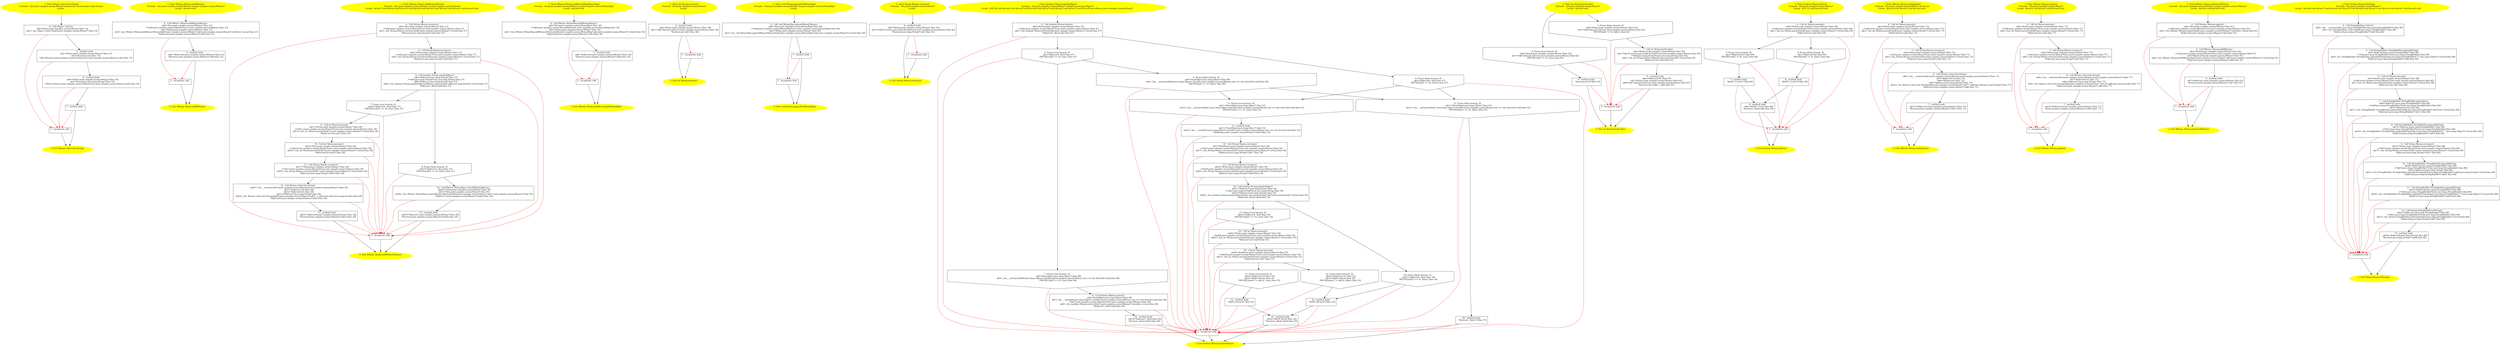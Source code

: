 /* @generated */
digraph cfg {
"junit.samples.money.Money.<init>(int,java.lang.String).3623fdf6f827f5de5626e792814fdbf5_1" [label="1: Start Money.<init>(int,String)\nFormals:  this:junit.samples.money.Money* amount:int currency:java.lang.String*\nLocals:  \n  " color=yellow style=filled]
	

	 "junit.samples.money.Money.<init>(int,java.lang.String).3623fdf6f827f5de5626e792814fdbf5_1" -> "junit.samples.money.Money.<init>(int,java.lang.String).3623fdf6f827f5de5626e792814fdbf5_4" ;
"junit.samples.money.Money.<init>(int,java.lang.String).3623fdf6f827f5de5626e792814fdbf5_2" [label="2: Exit Money.<init>(int,String) \n  " color=yellow style=filled]
	

"junit.samples.money.Money.<init>(int,java.lang.String).3623fdf6f827f5de5626e792814fdbf5_3" [label="3:  exceptions sink \n  " shape="box"]
	

	 "junit.samples.money.Money.<init>(int,java.lang.String).3623fdf6f827f5de5626e792814fdbf5_3" -> "junit.samples.money.Money.<init>(int,java.lang.String).3623fdf6f827f5de5626e792814fdbf5_2" ;
"junit.samples.money.Money.<init>(int,java.lang.String).3623fdf6f827f5de5626e792814fdbf5_4" [label="4:  Call Object.<init>() \n   n$0=*&this:junit.samples.money.Money* [line 14]\n  n$1=_fun_Object.<init>()(n$0:junit.samples.money.Money*) [line 14]\n " shape="box"]
	

	 "junit.samples.money.Money.<init>(int,java.lang.String).3623fdf6f827f5de5626e792814fdbf5_4" -> "junit.samples.money.Money.<init>(int,java.lang.String).3623fdf6f827f5de5626e792814fdbf5_5" ;
	 "junit.samples.money.Money.<init>(int,java.lang.String).3623fdf6f827f5de5626e792814fdbf5_4" -> "junit.samples.money.Money.<init>(int,java.lang.String).3623fdf6f827f5de5626e792814fdbf5_3" [color="red" ];
"junit.samples.money.Money.<init>(int,java.lang.String).3623fdf6f827f5de5626e792814fdbf5_5" [label="5:  method_body \n   n$2=*&this:junit.samples.money.Money* [line 15]\n  n$3=*&amount:int [line 15]\n  *n$2.fAmount:junit.samples.money.Money(root junit.samples.money.Money)=n$3 [line 15]\n " shape="box"]
	

	 "junit.samples.money.Money.<init>(int,java.lang.String).3623fdf6f827f5de5626e792814fdbf5_5" -> "junit.samples.money.Money.<init>(int,java.lang.String).3623fdf6f827f5de5626e792814fdbf5_6" ;
	 "junit.samples.money.Money.<init>(int,java.lang.String).3623fdf6f827f5de5626e792814fdbf5_5" -> "junit.samples.money.Money.<init>(int,java.lang.String).3623fdf6f827f5de5626e792814fdbf5_3" [color="red" ];
"junit.samples.money.Money.<init>(int,java.lang.String).3623fdf6f827f5de5626e792814fdbf5_6" [label="6:  method_body \n   n$4=*&this:junit.samples.money.Money* [line 16]\n  n$5=*&currency:java.lang.String* [line 16]\n  *n$4.fCurrency:junit.samples.money.Money(root junit.samples.money.Money)=n$5 [line 16]\n " shape="box"]
	

	 "junit.samples.money.Money.<init>(int,java.lang.String).3623fdf6f827f5de5626e792814fdbf5_6" -> "junit.samples.money.Money.<init>(int,java.lang.String).3623fdf6f827f5de5626e792814fdbf5_7" ;
	 "junit.samples.money.Money.<init>(int,java.lang.String).3623fdf6f827f5de5626e792814fdbf5_6" -> "junit.samples.money.Money.<init>(int,java.lang.String).3623fdf6f827f5de5626e792814fdbf5_3" [color="red" ];
"junit.samples.money.Money.<init>(int,java.lang.String).3623fdf6f827f5de5626e792814fdbf5_7" [label="7:  method_body \n  " shape="box"]
	

	 "junit.samples.money.Money.<init>(int,java.lang.String).3623fdf6f827f5de5626e792814fdbf5_7" -> "junit.samples.money.Money.<init>(int,java.lang.String).3623fdf6f827f5de5626e792814fdbf5_2" ;
	 "junit.samples.money.Money.<init>(int,java.lang.String).3623fdf6f827f5de5626e792814fdbf5_7" -> "junit.samples.money.Money.<init>(int,java.lang.String).3623fdf6f827f5de5626e792814fdbf5_3" [color="red" ];
"junit.samples.money.Money.add(junit.samples.money.IMoney):junit.samples.money.IMoney.cff542054537d12eb7f7ff6a9d176454_1" [label="1: Start IMoney Money.add(IMoney)\nFormals:  this:junit.samples.money.Money* m:junit.samples.money.IMoney*\nLocals:  $irvar0:void \n  " color=yellow style=filled]
	

	 "junit.samples.money.Money.add(junit.samples.money.IMoney):junit.samples.money.IMoney.cff542054537d12eb7f7ff6a9d176454_1" -> "junit.samples.money.Money.add(junit.samples.money.IMoney):junit.samples.money.IMoney.cff542054537d12eb7f7ff6a9d176454_4" ;
"junit.samples.money.Money.add(junit.samples.money.IMoney):junit.samples.money.IMoney.cff542054537d12eb7f7ff6a9d176454_2" [label="2: Exit IMoney Money.add(IMoney) \n  " color=yellow style=filled]
	

"junit.samples.money.Money.add(junit.samples.money.IMoney):junit.samples.money.IMoney.cff542054537d12eb7f7ff6a9d176454_3" [label="3:  exceptions sink \n  " shape="box"]
	

	 "junit.samples.money.Money.add(junit.samples.money.IMoney):junit.samples.money.IMoney.cff542054537d12eb7f7ff6a9d176454_3" -> "junit.samples.money.Money.add(junit.samples.money.IMoney):junit.samples.money.IMoney.cff542054537d12eb7f7ff6a9d176454_2" ;
"junit.samples.money.Money.add(junit.samples.money.IMoney):junit.samples.money.IMoney.cff542054537d12eb7f7ff6a9d176454_4" [label="4:  Call IMoney IMoney.addMoney(Money) \n   n$0=*&m:junit.samples.money.IMoney* [line 23]\n  _=*n$0:junit.samples.money.IMoney*(root junit.samples.money.IMoney) [line 23]\n  n$2=*&this:junit.samples.money.Money* [line 23]\n  n$3=_fun_IMoney IMoney.addMoney(Money)(n$0:junit.samples.money.IMoney*,n$2:junit.samples.money.Money*) interface virtual [line 23]\n  *&$irvar0:junit.samples.money.IMoney*=n$3 [line 23]\n " shape="box"]
	

	 "junit.samples.money.Money.add(junit.samples.money.IMoney):junit.samples.money.IMoney.cff542054537d12eb7f7ff6a9d176454_4" -> "junit.samples.money.Money.add(junit.samples.money.IMoney):junit.samples.money.IMoney.cff542054537d12eb7f7ff6a9d176454_5" ;
	 "junit.samples.money.Money.add(junit.samples.money.IMoney):junit.samples.money.IMoney.cff542054537d12eb7f7ff6a9d176454_4" -> "junit.samples.money.Money.add(junit.samples.money.IMoney):junit.samples.money.IMoney.cff542054537d12eb7f7ff6a9d176454_3" [color="red" ];
"junit.samples.money.Money.add(junit.samples.money.IMoney):junit.samples.money.IMoney.cff542054537d12eb7f7ff6a9d176454_5" [label="5:  method_body \n   n$4=*&$irvar0:junit.samples.money.IMoney* [line 23]\n  *&return:junit.samples.money.IMoney*=n$4 [line 23]\n " shape="box"]
	

	 "junit.samples.money.Money.add(junit.samples.money.IMoney):junit.samples.money.IMoney.cff542054537d12eb7f7ff6a9d176454_5" -> "junit.samples.money.Money.add(junit.samples.money.IMoney):junit.samples.money.IMoney.cff542054537d12eb7f7ff6a9d176454_2" ;
	 "junit.samples.money.Money.add(junit.samples.money.IMoney):junit.samples.money.IMoney.cff542054537d12eb7f7ff6a9d176454_5" -> "junit.samples.money.Money.add(junit.samples.money.IMoney):junit.samples.money.IMoney.cff542054537d12eb7f7ff6a9d176454_3" [color="red" ];
"junit.samples.money.Money.addMoney(junit.samples.money.Money):junit.samples.money.IMoney.70f0f6922e957c7a7f02a9a97e024329_1" [label="1: Start IMoney Money.addMoney(Money)\nFormals:  this:junit.samples.money.Money* m:junit.samples.money.Money*\nLocals:  $irvar7:void $irvar6:void $irvar5:void $irvar4:void $irvar3:void $irvar2:void $irvar1:void $irvar0:void \n  " color=yellow style=filled]
	

	 "junit.samples.money.Money.addMoney(junit.samples.money.Money):junit.samples.money.IMoney.70f0f6922e957c7a7f02a9a97e024329_1" -> "junit.samples.money.Money.addMoney(junit.samples.money.Money):junit.samples.money.IMoney.70f0f6922e957c7a7f02a9a97e024329_4" ;
"junit.samples.money.Money.addMoney(junit.samples.money.Money):junit.samples.money.IMoney.70f0f6922e957c7a7f02a9a97e024329_2" [label="2: Exit IMoney Money.addMoney(Money) \n  " color=yellow style=filled]
	

"junit.samples.money.Money.addMoney(junit.samples.money.Money):junit.samples.money.IMoney.70f0f6922e957c7a7f02a9a97e024329_3" [label="3:  exceptions sink \n  " shape="box"]
	

	 "junit.samples.money.Money.addMoney(junit.samples.money.Money):junit.samples.money.IMoney.70f0f6922e957c7a7f02a9a97e024329_3" -> "junit.samples.money.Money.addMoney(junit.samples.money.Money):junit.samples.money.IMoney.70f0f6922e957c7a7f02a9a97e024329_2" ;
"junit.samples.money.Money.addMoney(junit.samples.money.Money):junit.samples.money.IMoney.70f0f6922e957c7a7f02a9a97e024329_4" [label="4:  Call String Money.currency() \n   n$0=*&m:junit.samples.money.Money* [line 27]\n  _=*n$0:junit.samples.money.Money*(root junit.samples.money.Money) [line 27]\n  n$2=_fun_String Money.currency()(n$0:junit.samples.money.Money*) virtual [line 27]\n  *&$irvar0:java.lang.String*=n$2 [line 27]\n " shape="box"]
	

	 "junit.samples.money.Money.addMoney(junit.samples.money.Money):junit.samples.money.IMoney.70f0f6922e957c7a7f02a9a97e024329_4" -> "junit.samples.money.Money.addMoney(junit.samples.money.Money):junit.samples.money.IMoney.70f0f6922e957c7a7f02a9a97e024329_5" ;
	 "junit.samples.money.Money.addMoney(junit.samples.money.Money):junit.samples.money.IMoney.70f0f6922e957c7a7f02a9a97e024329_4" -> "junit.samples.money.Money.addMoney(junit.samples.money.Money):junit.samples.money.IMoney.70f0f6922e957c7a7f02a9a97e024329_3" [color="red" ];
"junit.samples.money.Money.addMoney(junit.samples.money.Money):junit.samples.money.IMoney.70f0f6922e957c7a7f02a9a97e024329_5" [label="5:  Call String Money.currency() \n   n$3=*&this:junit.samples.money.Money* [line 27]\n  _=*n$3:junit.samples.money.Money*(root junit.samples.money.Money) [line 27]\n  n$5=_fun_String Money.currency()(n$3:junit.samples.money.Money*) virtual [line 27]\n  *&$irvar1:java.lang.String*=n$5 [line 27]\n " shape="box"]
	

	 "junit.samples.money.Money.addMoney(junit.samples.money.Money):junit.samples.money.IMoney.70f0f6922e957c7a7f02a9a97e024329_5" -> "junit.samples.money.Money.addMoney(junit.samples.money.Money):junit.samples.money.IMoney.70f0f6922e957c7a7f02a9a97e024329_6" ;
	 "junit.samples.money.Money.addMoney(junit.samples.money.Money):junit.samples.money.IMoney.70f0f6922e957c7a7f02a9a97e024329_5" -> "junit.samples.money.Money.addMoney(junit.samples.money.Money):junit.samples.money.IMoney.70f0f6922e957c7a7f02a9a97e024329_3" [color="red" ];
"junit.samples.money.Money.addMoney(junit.samples.money.Money):junit.samples.money.IMoney.70f0f6922e957c7a7f02a9a97e024329_6" [label="6:  Call boolean String.equals(Object) \n   n$6=*&$irvar0:java.lang.String* [line 27]\n  _=*n$6:java.lang.String*(root java.lang.String) [line 27]\n  n$8=*&$irvar1:java.lang.String* [line 27]\n  n$9=_fun_boolean String.equals(Object)(n$6:java.lang.String*,n$8:java.lang.String*) virtual [line 27]\n  *&$irvar2:_Bool=n$9 [line 27]\n " shape="box"]
	

	 "junit.samples.money.Money.addMoney(junit.samples.money.Money):junit.samples.money.IMoney.70f0f6922e957c7a7f02a9a97e024329_6" -> "junit.samples.money.Money.addMoney(junit.samples.money.Money):junit.samples.money.IMoney.70f0f6922e957c7a7f02a9a97e024329_7" ;
	 "junit.samples.money.Money.addMoney(junit.samples.money.Money):junit.samples.money.IMoney.70f0f6922e957c7a7f02a9a97e024329_6" -> "junit.samples.money.Money.addMoney(junit.samples.money.Money):junit.samples.money.IMoney.70f0f6922e957c7a7f02a9a97e024329_8" ;
	 "junit.samples.money.Money.addMoney(junit.samples.money.Money):junit.samples.money.IMoney.70f0f6922e957c7a7f02a9a97e024329_6" -> "junit.samples.money.Money.addMoney(junit.samples.money.Money):junit.samples.money.IMoney.70f0f6922e957c7a7f02a9a97e024329_3" [color="red" ];
"junit.samples.money.Money.addMoney(junit.samples.money.Money):junit.samples.money.IMoney.70f0f6922e957c7a7f02a9a97e024329_7" [label="7: Prune (true branch, if) \n   n$10=*&$irvar2:_Bool [line 27]\n  PRUNE(!(n$10 == 0), true); [line 27]\n " shape="invhouse"]
	

	 "junit.samples.money.Money.addMoney(junit.samples.money.Money):junit.samples.money.IMoney.70f0f6922e957c7a7f02a9a97e024329_7" -> "junit.samples.money.Money.addMoney(junit.samples.money.Money):junit.samples.money.IMoney.70f0f6922e957c7a7f02a9a97e024329_9" ;
	 "junit.samples.money.Money.addMoney(junit.samples.money.Money):junit.samples.money.IMoney.70f0f6922e957c7a7f02a9a97e024329_7" -> "junit.samples.money.Money.addMoney(junit.samples.money.Money):junit.samples.money.IMoney.70f0f6922e957c7a7f02a9a97e024329_3" [color="red" ];
"junit.samples.money.Money.addMoney(junit.samples.money.Money):junit.samples.money.IMoney.70f0f6922e957c7a7f02a9a97e024329_8" [label="8: Prune (false branch, if) \n   n$10=*&$irvar2:_Bool [line 27]\n  PRUNE((n$10 == 0), false); [line 27]\n " shape="invhouse"]
	

	 "junit.samples.money.Money.addMoney(junit.samples.money.Money):junit.samples.money.IMoney.70f0f6922e957c7a7f02a9a97e024329_8" -> "junit.samples.money.Money.addMoney(junit.samples.money.Money):junit.samples.money.IMoney.70f0f6922e957c7a7f02a9a97e024329_14" ;
	 "junit.samples.money.Money.addMoney(junit.samples.money.Money):junit.samples.money.IMoney.70f0f6922e957c7a7f02a9a97e024329_8" -> "junit.samples.money.Money.addMoney(junit.samples.money.Money):junit.samples.money.IMoney.70f0f6922e957c7a7f02a9a97e024329_3" [color="red" ];
"junit.samples.money.Money.addMoney(junit.samples.money.Money):junit.samples.money.IMoney.70f0f6922e957c7a7f02a9a97e024329_9" [label="9:  Call int Money.amount() \n   n$11=*&this:junit.samples.money.Money* [line 28]\n  _=*n$11:junit.samples.money.Money*(root junit.samples.money.Money) [line 28]\n  n$13=_fun_int Money.amount()(n$11:junit.samples.money.Money*) virtual [line 28]\n  *&$irvar3:int=n$13 [line 28]\n " shape="box"]
	

	 "junit.samples.money.Money.addMoney(junit.samples.money.Money):junit.samples.money.IMoney.70f0f6922e957c7a7f02a9a97e024329_9" -> "junit.samples.money.Money.addMoney(junit.samples.money.Money):junit.samples.money.IMoney.70f0f6922e957c7a7f02a9a97e024329_10" ;
	 "junit.samples.money.Money.addMoney(junit.samples.money.Money):junit.samples.money.IMoney.70f0f6922e957c7a7f02a9a97e024329_9" -> "junit.samples.money.Money.addMoney(junit.samples.money.Money):junit.samples.money.IMoney.70f0f6922e957c7a7f02a9a97e024329_3" [color="red" ];
"junit.samples.money.Money.addMoney(junit.samples.money.Money):junit.samples.money.IMoney.70f0f6922e957c7a7f02a9a97e024329_10" [label="10:  Call int Money.amount() \n   n$14=*&m:junit.samples.money.Money* [line 28]\n  _=*n$14:junit.samples.money.Money*(root junit.samples.money.Money) [line 28]\n  n$16=_fun_int Money.amount()(n$14:junit.samples.money.Money*) virtual [line 28]\n  *&$irvar4:int=n$16 [line 28]\n " shape="box"]
	

	 "junit.samples.money.Money.addMoney(junit.samples.money.Money):junit.samples.money.IMoney.70f0f6922e957c7a7f02a9a97e024329_10" -> "junit.samples.money.Money.addMoney(junit.samples.money.Money):junit.samples.money.IMoney.70f0f6922e957c7a7f02a9a97e024329_11" ;
	 "junit.samples.money.Money.addMoney(junit.samples.money.Money):junit.samples.money.IMoney.70f0f6922e957c7a7f02a9a97e024329_10" -> "junit.samples.money.Money.addMoney(junit.samples.money.Money):junit.samples.money.IMoney.70f0f6922e957c7a7f02a9a97e024329_3" [color="red" ];
"junit.samples.money.Money.addMoney(junit.samples.money.Money):junit.samples.money.IMoney.70f0f6922e957c7a7f02a9a97e024329_11" [label="11:  Call String Money.currency() \n   n$17=*&this:junit.samples.money.Money* [line 28]\n  _=*n$17:junit.samples.money.Money*(root junit.samples.money.Money) [line 28]\n  n$19=_fun_String Money.currency()(n$17:junit.samples.money.Money*) virtual [line 28]\n  *&$irvar5:java.lang.String*=n$19 [line 28]\n " shape="box"]
	

	 "junit.samples.money.Money.addMoney(junit.samples.money.Money):junit.samples.money.IMoney.70f0f6922e957c7a7f02a9a97e024329_11" -> "junit.samples.money.Money.addMoney(junit.samples.money.Money):junit.samples.money.IMoney.70f0f6922e957c7a7f02a9a97e024329_12" ;
	 "junit.samples.money.Money.addMoney(junit.samples.money.Money):junit.samples.money.IMoney.70f0f6922e957c7a7f02a9a97e024329_11" -> "junit.samples.money.Money.addMoney(junit.samples.money.Money):junit.samples.money.IMoney.70f0f6922e957c7a7f02a9a97e024329_3" [color="red" ];
"junit.samples.money.Money.addMoney(junit.samples.money.Money):junit.samples.money.IMoney.70f0f6922e957c7a7f02a9a97e024329_12" [label="12:  Call Money.<init>(int,String) \n   n$20=_fun___new(sizeof(t=junit.samples.money.Money):junit.samples.money.Money*) [line 28]\n  n$21=*&$irvar3:int [line 28]\n  n$22=*&$irvar4:int [line 28]\n  n$23=*&$irvar5:java.lang.String* [line 28]\n  n$24=_fun_Money.<init>(int,String)(n$20:junit.samples.money.Money*,(n$21 + n$22):int,n$23:java.lang.String*) [line 28]\n  *&$irvar6:junit.samples.money.Money*=n$20 [line 28]\n " shape="box"]
	

	 "junit.samples.money.Money.addMoney(junit.samples.money.Money):junit.samples.money.IMoney.70f0f6922e957c7a7f02a9a97e024329_12" -> "junit.samples.money.Money.addMoney(junit.samples.money.Money):junit.samples.money.IMoney.70f0f6922e957c7a7f02a9a97e024329_13" ;
	 "junit.samples.money.Money.addMoney(junit.samples.money.Money):junit.samples.money.IMoney.70f0f6922e957c7a7f02a9a97e024329_12" -> "junit.samples.money.Money.addMoney(junit.samples.money.Money):junit.samples.money.IMoney.70f0f6922e957c7a7f02a9a97e024329_3" [color="red" ];
"junit.samples.money.Money.addMoney(junit.samples.money.Money):junit.samples.money.IMoney.70f0f6922e957c7a7f02a9a97e024329_13" [label="13:  method_body \n   n$25=*&$irvar6:junit.samples.money.Money* [line 28]\n  *&return:junit.samples.money.IMoney*=n$25 [line 28]\n " shape="box"]
	

	 "junit.samples.money.Money.addMoney(junit.samples.money.Money):junit.samples.money.IMoney.70f0f6922e957c7a7f02a9a97e024329_13" -> "junit.samples.money.Money.addMoney(junit.samples.money.Money):junit.samples.money.IMoney.70f0f6922e957c7a7f02a9a97e024329_2" ;
	 "junit.samples.money.Money.addMoney(junit.samples.money.Money):junit.samples.money.IMoney.70f0f6922e957c7a7f02a9a97e024329_13" -> "junit.samples.money.Money.addMoney(junit.samples.money.Money):junit.samples.money.IMoney.70f0f6922e957c7a7f02a9a97e024329_3" [color="red" ];
"junit.samples.money.Money.addMoney(junit.samples.money.Money):junit.samples.money.IMoney.70f0f6922e957c7a7f02a9a97e024329_14" [label="14:  Call IMoney MoneyBag.create(IMoney,IMoney) \n   n$26=*&this:junit.samples.money.Money* [line 30]\n  n$27=*&m:junit.samples.money.Money* [line 30]\n  n$28=_fun_IMoney MoneyBag.create(IMoney,IMoney)(n$26:junit.samples.money.Money*,n$27:junit.samples.money.Money*) [line 30]\n  *&$irvar7:junit.samples.money.IMoney*=n$28 [line 30]\n " shape="box"]
	

	 "junit.samples.money.Money.addMoney(junit.samples.money.Money):junit.samples.money.IMoney.70f0f6922e957c7a7f02a9a97e024329_14" -> "junit.samples.money.Money.addMoney(junit.samples.money.Money):junit.samples.money.IMoney.70f0f6922e957c7a7f02a9a97e024329_15" ;
	 "junit.samples.money.Money.addMoney(junit.samples.money.Money):junit.samples.money.IMoney.70f0f6922e957c7a7f02a9a97e024329_14" -> "junit.samples.money.Money.addMoney(junit.samples.money.Money):junit.samples.money.IMoney.70f0f6922e957c7a7f02a9a97e024329_3" [color="red" ];
"junit.samples.money.Money.addMoney(junit.samples.money.Money):junit.samples.money.IMoney.70f0f6922e957c7a7f02a9a97e024329_15" [label="15:  method_body \n   n$29=*&$irvar7:junit.samples.money.IMoney* [line 30]\n  *&return:junit.samples.money.IMoney*=n$29 [line 30]\n " shape="box"]
	

	 "junit.samples.money.Money.addMoney(junit.samples.money.Money):junit.samples.money.IMoney.70f0f6922e957c7a7f02a9a97e024329_15" -> "junit.samples.money.Money.addMoney(junit.samples.money.Money):junit.samples.money.IMoney.70f0f6922e957c7a7f02a9a97e024329_2" ;
	 "junit.samples.money.Money.addMoney(junit.samples.money.Money):junit.samples.money.IMoney.70f0f6922e957c7a7f02a9a97e024329_15" -> "junit.samples.money.Money.addMoney(junit.samples.money.Money):junit.samples.money.IMoney.70f0f6922e957c7a7f02a9a97e024329_3" [color="red" ];
"junit.samples.money.Money.addMoneyBag(junit.samples.money.MoneyBag):junit.samples.money.IMoney.766387277311e6d86fd8cd655d8aafea_1" [label="1: Start IMoney Money.addMoneyBag(MoneyBag)\nFormals:  this:junit.samples.money.Money* s:junit.samples.money.MoneyBag*\nLocals:  $irvar0:void \n  " color=yellow style=filled]
	

	 "junit.samples.money.Money.addMoneyBag(junit.samples.money.MoneyBag):junit.samples.money.IMoney.766387277311e6d86fd8cd655d8aafea_1" -> "junit.samples.money.Money.addMoneyBag(junit.samples.money.MoneyBag):junit.samples.money.IMoney.766387277311e6d86fd8cd655d8aafea_4" ;
"junit.samples.money.Money.addMoneyBag(junit.samples.money.MoneyBag):junit.samples.money.IMoney.766387277311e6d86fd8cd655d8aafea_2" [label="2: Exit IMoney Money.addMoneyBag(MoneyBag) \n  " color=yellow style=filled]
	

"junit.samples.money.Money.addMoneyBag(junit.samples.money.MoneyBag):junit.samples.money.IMoney.766387277311e6d86fd8cd655d8aafea_3" [label="3:  exceptions sink \n  " shape="box"]
	

	 "junit.samples.money.Money.addMoneyBag(junit.samples.money.MoneyBag):junit.samples.money.IMoney.766387277311e6d86fd8cd655d8aafea_3" -> "junit.samples.money.Money.addMoneyBag(junit.samples.money.MoneyBag):junit.samples.money.IMoney.766387277311e6d86fd8cd655d8aafea_2" ;
"junit.samples.money.Money.addMoneyBag(junit.samples.money.MoneyBag):junit.samples.money.IMoney.766387277311e6d86fd8cd655d8aafea_4" [label="4:  Call IMoney MoneyBag.addMoney(Money) \n   n$0=*&s:junit.samples.money.MoneyBag* [line 34]\n  _=*n$0:junit.samples.money.MoneyBag*(root junit.samples.money.MoneyBag) [line 34]\n  n$2=*&this:junit.samples.money.Money* [line 34]\n  n$3=_fun_IMoney MoneyBag.addMoney(Money)(n$0:junit.samples.money.MoneyBag*,n$2:junit.samples.money.Money*) virtual [line 34]\n  *&$irvar0:junit.samples.money.IMoney*=n$3 [line 34]\n " shape="box"]
	

	 "junit.samples.money.Money.addMoneyBag(junit.samples.money.MoneyBag):junit.samples.money.IMoney.766387277311e6d86fd8cd655d8aafea_4" -> "junit.samples.money.Money.addMoneyBag(junit.samples.money.MoneyBag):junit.samples.money.IMoney.766387277311e6d86fd8cd655d8aafea_5" ;
	 "junit.samples.money.Money.addMoneyBag(junit.samples.money.MoneyBag):junit.samples.money.IMoney.766387277311e6d86fd8cd655d8aafea_4" -> "junit.samples.money.Money.addMoneyBag(junit.samples.money.MoneyBag):junit.samples.money.IMoney.766387277311e6d86fd8cd655d8aafea_3" [color="red" ];
"junit.samples.money.Money.addMoneyBag(junit.samples.money.MoneyBag):junit.samples.money.IMoney.766387277311e6d86fd8cd655d8aafea_5" [label="5:  method_body \n   n$4=*&$irvar0:junit.samples.money.IMoney* [line 34]\n  *&return:junit.samples.money.IMoney*=n$4 [line 34]\n " shape="box"]
	

	 "junit.samples.money.Money.addMoneyBag(junit.samples.money.MoneyBag):junit.samples.money.IMoney.766387277311e6d86fd8cd655d8aafea_5" -> "junit.samples.money.Money.addMoneyBag(junit.samples.money.MoneyBag):junit.samples.money.IMoney.766387277311e6d86fd8cd655d8aafea_2" ;
	 "junit.samples.money.Money.addMoneyBag(junit.samples.money.MoneyBag):junit.samples.money.IMoney.766387277311e6d86fd8cd655d8aafea_5" -> "junit.samples.money.Money.addMoneyBag(junit.samples.money.MoneyBag):junit.samples.money.IMoney.766387277311e6d86fd8cd655d8aafea_3" [color="red" ];
"junit.samples.money.Money.amount():int.7fd0f6ee196b9642a2bd78a2cb2bfa47_1" [label="1: Start int Money.amount()\nFormals:  this:junit.samples.money.Money*\nLocals:  \n  " color=yellow style=filled]
	

	 "junit.samples.money.Money.amount():int.7fd0f6ee196b9642a2bd78a2cb2bfa47_1" -> "junit.samples.money.Money.amount():int.7fd0f6ee196b9642a2bd78a2cb2bfa47_4" ;
"junit.samples.money.Money.amount():int.7fd0f6ee196b9642a2bd78a2cb2bfa47_2" [label="2: Exit int Money.amount() \n  " color=yellow style=filled]
	

"junit.samples.money.Money.amount():int.7fd0f6ee196b9642a2bd78a2cb2bfa47_3" [label="3:  exceptions sink \n  " shape="box"]
	

	 "junit.samples.money.Money.amount():int.7fd0f6ee196b9642a2bd78a2cb2bfa47_3" -> "junit.samples.money.Money.amount():int.7fd0f6ee196b9642a2bd78a2cb2bfa47_2" ;
"junit.samples.money.Money.amount():int.7fd0f6ee196b9642a2bd78a2cb2bfa47_4" [label="4:  method_body \n   n$0=*&this:junit.samples.money.Money* [line 38]\n  n$1=*n$0.fAmount:int(root junit.samples.money.Money) [line 38]\n  *&return:int=n$1 [line 38]\n " shape="box"]
	

	 "junit.samples.money.Money.amount():int.7fd0f6ee196b9642a2bd78a2cb2bfa47_4" -> "junit.samples.money.Money.amount():int.7fd0f6ee196b9642a2bd78a2cb2bfa47_2" ;
	 "junit.samples.money.Money.amount():int.7fd0f6ee196b9642a2bd78a2cb2bfa47_4" -> "junit.samples.money.Money.amount():int.7fd0f6ee196b9642a2bd78a2cb2bfa47_3" [color="red" ];
"junit.samples.money.Money.appendTo(junit.samples.money.MoneyBag):void.810234e3f33b2ec70fd0b1da6b4695a4_1" [label="1: Start void Money.appendTo(MoneyBag)\nFormals:  this:junit.samples.money.Money* m:junit.samples.money.MoneyBag*\nLocals:  \n  " color=yellow style=filled]
	

	 "junit.samples.money.Money.appendTo(junit.samples.money.MoneyBag):void.810234e3f33b2ec70fd0b1da6b4695a4_1" -> "junit.samples.money.Money.appendTo(junit.samples.money.MoneyBag):void.810234e3f33b2ec70fd0b1da6b4695a4_4" ;
"junit.samples.money.Money.appendTo(junit.samples.money.MoneyBag):void.810234e3f33b2ec70fd0b1da6b4695a4_2" [label="2: Exit void Money.appendTo(MoneyBag) \n  " color=yellow style=filled]
	

"junit.samples.money.Money.appendTo(junit.samples.money.MoneyBag):void.810234e3f33b2ec70fd0b1da6b4695a4_3" [label="3:  exceptions sink \n  " shape="box"]
	

	 "junit.samples.money.Money.appendTo(junit.samples.money.MoneyBag):void.810234e3f33b2ec70fd0b1da6b4695a4_3" -> "junit.samples.money.Money.appendTo(junit.samples.money.MoneyBag):void.810234e3f33b2ec70fd0b1da6b4695a4_2" ;
"junit.samples.money.Money.appendTo(junit.samples.money.MoneyBag):void.810234e3f33b2ec70fd0b1da6b4695a4_4" [label="4:  Call void MoneyBag.appendMoney(Money) \n   n$0=*&m:junit.samples.money.MoneyBag* [line 90]\n  _=*n$0:junit.samples.money.MoneyBag*(root junit.samples.money.MoneyBag) [line 90]\n  n$2=*&this:junit.samples.money.Money* [line 90]\n  n$3=_fun_void MoneyBag.appendMoney(Money)(n$0:junit.samples.money.MoneyBag*,n$2:junit.samples.money.Money*) virtual [line 90]\n " shape="box"]
	

	 "junit.samples.money.Money.appendTo(junit.samples.money.MoneyBag):void.810234e3f33b2ec70fd0b1da6b4695a4_4" -> "junit.samples.money.Money.appendTo(junit.samples.money.MoneyBag):void.810234e3f33b2ec70fd0b1da6b4695a4_5" ;
	 "junit.samples.money.Money.appendTo(junit.samples.money.MoneyBag):void.810234e3f33b2ec70fd0b1da6b4695a4_4" -> "junit.samples.money.Money.appendTo(junit.samples.money.MoneyBag):void.810234e3f33b2ec70fd0b1da6b4695a4_3" [color="red" ];
"junit.samples.money.Money.appendTo(junit.samples.money.MoneyBag):void.810234e3f33b2ec70fd0b1da6b4695a4_5" [label="5:  method_body \n  " shape="box"]
	

	 "junit.samples.money.Money.appendTo(junit.samples.money.MoneyBag):void.810234e3f33b2ec70fd0b1da6b4695a4_5" -> "junit.samples.money.Money.appendTo(junit.samples.money.MoneyBag):void.810234e3f33b2ec70fd0b1da6b4695a4_2" ;
	 "junit.samples.money.Money.appendTo(junit.samples.money.MoneyBag):void.810234e3f33b2ec70fd0b1da6b4695a4_5" -> "junit.samples.money.Money.appendTo(junit.samples.money.MoneyBag):void.810234e3f33b2ec70fd0b1da6b4695a4_3" [color="red" ];
"junit.samples.money.Money.currency():java.lang.String.713f4918cde6790ed1c65a0a7352927c_1" [label="1: Start String Money.currency()\nFormals:  this:junit.samples.money.Money*\nLocals:  \n  " color=yellow style=filled]
	

	 "junit.samples.money.Money.currency():java.lang.String.713f4918cde6790ed1c65a0a7352927c_1" -> "junit.samples.money.Money.currency():java.lang.String.713f4918cde6790ed1c65a0a7352927c_4" ;
"junit.samples.money.Money.currency():java.lang.String.713f4918cde6790ed1c65a0a7352927c_2" [label="2: Exit String Money.currency() \n  " color=yellow style=filled]
	

"junit.samples.money.Money.currency():java.lang.String.713f4918cde6790ed1c65a0a7352927c_3" [label="3:  exceptions sink \n  " shape="box"]
	

	 "junit.samples.money.Money.currency():java.lang.String.713f4918cde6790ed1c65a0a7352927c_3" -> "junit.samples.money.Money.currency():java.lang.String.713f4918cde6790ed1c65a0a7352927c_2" ;
"junit.samples.money.Money.currency():java.lang.String.713f4918cde6790ed1c65a0a7352927c_4" [label="4:  method_body \n   n$0=*&this:junit.samples.money.Money* [line 42]\n  n$1=*n$0.fCurrency:java.lang.String*(root junit.samples.money.Money) [line 42]\n  *&return:java.lang.String*=n$1 [line 42]\n " shape="box"]
	

	 "junit.samples.money.Money.currency():java.lang.String.713f4918cde6790ed1c65a0a7352927c_4" -> "junit.samples.money.Money.currency():java.lang.String.713f4918cde6790ed1c65a0a7352927c_2" ;
	 "junit.samples.money.Money.currency():java.lang.String.713f4918cde6790ed1c65a0a7352927c_4" -> "junit.samples.money.Money.currency():java.lang.String.713f4918cde6790ed1c65a0a7352927c_3" [color="red" ];
"junit.samples.money.Money.equals(java.lang.Object):boolean.f2b605edf8ee13ff675957bee0c445db_1" [label="1: Start boolean Money.equals(Object)\nFormals:  this:junit.samples.money.Money* anObject:java.lang.Object*\nLocals:  $T0_66:void $irvar6:void $irvar5:void $irvar4:void $irvar3:void $irvar2:void $irvar1:void $irvar0:void aMoney:junit.samples.money.Money* \n  " color=yellow style=filled]
	

	 "junit.samples.money.Money.equals(java.lang.Object):boolean.f2b605edf8ee13ff675957bee0c445db_1" -> "junit.samples.money.Money.equals(java.lang.Object):boolean.f2b605edf8ee13ff675957bee0c445db_4" ;
"junit.samples.money.Money.equals(java.lang.Object):boolean.f2b605edf8ee13ff675957bee0c445db_2" [label="2: Exit boolean Money.equals(Object) \n  " color=yellow style=filled]
	

"junit.samples.money.Money.equals(java.lang.Object):boolean.f2b605edf8ee13ff675957bee0c445db_3" [label="3:  exceptions sink \n  " shape="box"]
	

	 "junit.samples.money.Money.equals(java.lang.Object):boolean.f2b605edf8ee13ff675957bee0c445db_3" -> "junit.samples.money.Money.equals(java.lang.Object):boolean.f2b605edf8ee13ff675957bee0c445db_2" ;
"junit.samples.money.Money.equals(java.lang.Object):boolean.f2b605edf8ee13ff675957bee0c445db_4" [label="4:  Call boolean Money.isZero() \n   n$0=*&this:junit.samples.money.Money* [line 47]\n  _=*n$0:junit.samples.money.Money*(root junit.samples.money.Money) [line 47]\n  n$2=_fun_boolean Money.isZero()(n$0:junit.samples.money.Money*) virtual [line 47]\n  *&$irvar0:_Bool=n$2 [line 47]\n " shape="box"]
	

	 "junit.samples.money.Money.equals(java.lang.Object):boolean.f2b605edf8ee13ff675957bee0c445db_4" -> "junit.samples.money.Money.equals(java.lang.Object):boolean.f2b605edf8ee13ff675957bee0c445db_5" ;
	 "junit.samples.money.Money.equals(java.lang.Object):boolean.f2b605edf8ee13ff675957bee0c445db_4" -> "junit.samples.money.Money.equals(java.lang.Object):boolean.f2b605edf8ee13ff675957bee0c445db_6" ;
	 "junit.samples.money.Money.equals(java.lang.Object):boolean.f2b605edf8ee13ff675957bee0c445db_4" -> "junit.samples.money.Money.equals(java.lang.Object):boolean.f2b605edf8ee13ff675957bee0c445db_3" [color="red" ];
"junit.samples.money.Money.equals(java.lang.Object):boolean.f2b605edf8ee13ff675957bee0c445db_5" [label="5: Prune (true branch, if) \n   n$3=*&$irvar0:_Bool [line 47]\n  PRUNE(!(n$3 == 0), true); [line 47]\n " shape="invhouse"]
	

	 "junit.samples.money.Money.equals(java.lang.Object):boolean.f2b605edf8ee13ff675957bee0c445db_5" -> "junit.samples.money.Money.equals(java.lang.Object):boolean.f2b605edf8ee13ff675957bee0c445db_7" ;
	 "junit.samples.money.Money.equals(java.lang.Object):boolean.f2b605edf8ee13ff675957bee0c445db_5" -> "junit.samples.money.Money.equals(java.lang.Object):boolean.f2b605edf8ee13ff675957bee0c445db_8" ;
	 "junit.samples.money.Money.equals(java.lang.Object):boolean.f2b605edf8ee13ff675957bee0c445db_5" -> "junit.samples.money.Money.equals(java.lang.Object):boolean.f2b605edf8ee13ff675957bee0c445db_3" [color="red" ];
"junit.samples.money.Money.equals(java.lang.Object):boolean.f2b605edf8ee13ff675957bee0c445db_6" [label="6: Prune (false branch, if) \n   n$3=*&$irvar0:_Bool [line 47]\n  PRUNE((n$3 == 0), false); [line 47]\n " shape="invhouse"]
	

	 "junit.samples.money.Money.equals(java.lang.Object):boolean.f2b605edf8ee13ff675957bee0c445db_6" -> "junit.samples.money.Money.equals(java.lang.Object):boolean.f2b605edf8ee13ff675957bee0c445db_11" ;
	 "junit.samples.money.Money.equals(java.lang.Object):boolean.f2b605edf8ee13ff675957bee0c445db_6" -> "junit.samples.money.Money.equals(java.lang.Object):boolean.f2b605edf8ee13ff675957bee0c445db_12" ;
	 "junit.samples.money.Money.equals(java.lang.Object):boolean.f2b605edf8ee13ff675957bee0c445db_6" -> "junit.samples.money.Money.equals(java.lang.Object):boolean.f2b605edf8ee13ff675957bee0c445db_3" [color="red" ];
"junit.samples.money.Money.equals(java.lang.Object):boolean.f2b605edf8ee13ff675957bee0c445db_7" [label="7: Prune (true branch, if) \n   n$4=*&anObject:java.lang.Object* [line 48]\n  n$5=_fun___instanceof(n$4:java.lang.Object*,sizeof(t=junit.samples.money.IMoney;sub_t=( sub )(instof)):void) [line 48]\n  PRUNE(!(n$5 == 0), true); [line 48]\n " shape="invhouse"]
	

	 "junit.samples.money.Money.equals(java.lang.Object):boolean.f2b605edf8ee13ff675957bee0c445db_7" -> "junit.samples.money.Money.equals(java.lang.Object):boolean.f2b605edf8ee13ff675957bee0c445db_9" ;
	 "junit.samples.money.Money.equals(java.lang.Object):boolean.f2b605edf8ee13ff675957bee0c445db_7" -> "junit.samples.money.Money.equals(java.lang.Object):boolean.f2b605edf8ee13ff675957bee0c445db_3" [color="red" ];
"junit.samples.money.Money.equals(java.lang.Object):boolean.f2b605edf8ee13ff675957bee0c445db_8" [label="8: Prune (false branch, if) \n   n$4=*&anObject:java.lang.Object* [line 48]\n  n$5=_fun___instanceof(n$4:java.lang.Object*,sizeof(t=junit.samples.money.IMoney;sub_t=( sub )(instof)):void) [line 48]\n  PRUNE((n$5 == 0), false); [line 48]\n " shape="invhouse"]
	

	 "junit.samples.money.Money.equals(java.lang.Object):boolean.f2b605edf8ee13ff675957bee0c445db_8" -> "junit.samples.money.Money.equals(java.lang.Object):boolean.f2b605edf8ee13ff675957bee0c445db_11" ;
	 "junit.samples.money.Money.equals(java.lang.Object):boolean.f2b605edf8ee13ff675957bee0c445db_8" -> "junit.samples.money.Money.equals(java.lang.Object):boolean.f2b605edf8ee13ff675957bee0c445db_12" ;
	 "junit.samples.money.Money.equals(java.lang.Object):boolean.f2b605edf8ee13ff675957bee0c445db_8" -> "junit.samples.money.Money.equals(java.lang.Object):boolean.f2b605edf8ee13ff675957bee0c445db_3" [color="red" ];
"junit.samples.money.Money.equals(java.lang.Object):boolean.f2b605edf8ee13ff675957bee0c445db_9" [label="9:  Call boolean IMoney.isZero() \n   n$6=*&anObject:java.lang.Object* [line 49]\n  n$7=_fun___cast(n$6:java.lang.Object*,sizeof(t=junit.samples.money.IMoney;sub_t=( sub )(cast)):void) [line 49]\n  _=*n$7:junit.samples.money.IMoney*(root junit.samples.money.IMoney) [line 49]\n  n$9=_fun_boolean IMoney.isZero()(n$7:junit.samples.money.IMoney*) interface virtual [line 49]\n  *&$irvar1:_Bool=n$9 [line 49]\n " shape="box"]
	

	 "junit.samples.money.Money.equals(java.lang.Object):boolean.f2b605edf8ee13ff675957bee0c445db_9" -> "junit.samples.money.Money.equals(java.lang.Object):boolean.f2b605edf8ee13ff675957bee0c445db_10" ;
	 "junit.samples.money.Money.equals(java.lang.Object):boolean.f2b605edf8ee13ff675957bee0c445db_9" -> "junit.samples.money.Money.equals(java.lang.Object):boolean.f2b605edf8ee13ff675957bee0c445db_3" [color="red" ];
"junit.samples.money.Money.equals(java.lang.Object):boolean.f2b605edf8ee13ff675957bee0c445db_10" [label="10:  method_body \n   n$10=*&$irvar1:_Bool [line 49]\n  *&return:_Bool=n$10 [line 49]\n " shape="box"]
	

	 "junit.samples.money.Money.equals(java.lang.Object):boolean.f2b605edf8ee13ff675957bee0c445db_10" -> "junit.samples.money.Money.equals(java.lang.Object):boolean.f2b605edf8ee13ff675957bee0c445db_2" ;
	 "junit.samples.money.Money.equals(java.lang.Object):boolean.f2b605edf8ee13ff675957bee0c445db_10" -> "junit.samples.money.Money.equals(java.lang.Object):boolean.f2b605edf8ee13ff675957bee0c445db_3" [color="red" ];
"junit.samples.money.Money.equals(java.lang.Object):boolean.f2b605edf8ee13ff675957bee0c445db_11" [label="11: Prune (true branch, if) \n   n$11=*&anObject:java.lang.Object* [line 52]\n  n$12=_fun___instanceof(n$11:java.lang.Object*,sizeof(t=junit.samples.money.Money;sub_t=( sub )(instof)):void) [line 52]\n  PRUNE(!(n$12 == 0), true); [line 52]\n " shape="invhouse"]
	

	 "junit.samples.money.Money.equals(java.lang.Object):boolean.f2b605edf8ee13ff675957bee0c445db_11" -> "junit.samples.money.Money.equals(java.lang.Object):boolean.f2b605edf8ee13ff675957bee0c445db_13" ;
	 "junit.samples.money.Money.equals(java.lang.Object):boolean.f2b605edf8ee13ff675957bee0c445db_11" -> "junit.samples.money.Money.equals(java.lang.Object):boolean.f2b605edf8ee13ff675957bee0c445db_3" [color="red" ];
"junit.samples.money.Money.equals(java.lang.Object):boolean.f2b605edf8ee13ff675957bee0c445db_12" [label="12: Prune (false branch, if) \n   n$11=*&anObject:java.lang.Object* [line 52]\n  n$12=_fun___instanceof(n$11:java.lang.Object*,sizeof(t=junit.samples.money.Money;sub_t=( sub )(instof)):void) [line 52]\n  PRUNE((n$12 == 0), false); [line 52]\n " shape="invhouse"]
	

	 "junit.samples.money.Money.equals(java.lang.Object):boolean.f2b605edf8ee13ff675957bee0c445db_12" -> "junit.samples.money.Money.equals(java.lang.Object):boolean.f2b605edf8ee13ff675957bee0c445db_26" ;
	 "junit.samples.money.Money.equals(java.lang.Object):boolean.f2b605edf8ee13ff675957bee0c445db_12" -> "junit.samples.money.Money.equals(java.lang.Object):boolean.f2b605edf8ee13ff675957bee0c445db_3" [color="red" ];
"junit.samples.money.Money.equals(java.lang.Object):boolean.f2b605edf8ee13ff675957bee0c445db_13" [label="13:  method_body \n   n$13=*&anObject:java.lang.Object* [line 53]\n  n$14=_fun___cast(n$13:java.lang.Object*,sizeof(t=junit.samples.money.Money;sub_t=( sub )(cast)):void) [line 53]\n  *&aMoney:junit.samples.money.Money*=n$14 [line 53]\n " shape="box"]
	

	 "junit.samples.money.Money.equals(java.lang.Object):boolean.f2b605edf8ee13ff675957bee0c445db_13" -> "junit.samples.money.Money.equals(java.lang.Object):boolean.f2b605edf8ee13ff675957bee0c445db_14" ;
	 "junit.samples.money.Money.equals(java.lang.Object):boolean.f2b605edf8ee13ff675957bee0c445db_13" -> "junit.samples.money.Money.equals(java.lang.Object):boolean.f2b605edf8ee13ff675957bee0c445db_3" [color="red" ];
"junit.samples.money.Money.equals(java.lang.Object):boolean.f2b605edf8ee13ff675957bee0c445db_14" [label="14:  Call String Money.currency() \n   n$15=*&aMoney:junit.samples.money.Money* [line 54]\n  _=*n$15:junit.samples.money.Money*(root junit.samples.money.Money) [line 54]\n  n$17=_fun_String Money.currency()(n$15:junit.samples.money.Money*) virtual [line 54]\n  *&$irvar2:java.lang.String*=n$17 [line 54]\n " shape="box"]
	

	 "junit.samples.money.Money.equals(java.lang.Object):boolean.f2b605edf8ee13ff675957bee0c445db_14" -> "junit.samples.money.Money.equals(java.lang.Object):boolean.f2b605edf8ee13ff675957bee0c445db_15" ;
	 "junit.samples.money.Money.equals(java.lang.Object):boolean.f2b605edf8ee13ff675957bee0c445db_14" -> "junit.samples.money.Money.equals(java.lang.Object):boolean.f2b605edf8ee13ff675957bee0c445db_3" [color="red" ];
"junit.samples.money.Money.equals(java.lang.Object):boolean.f2b605edf8ee13ff675957bee0c445db_15" [label="15:  Call String Money.currency() \n   n$18=*&this:junit.samples.money.Money* [line 54]\n  _=*n$18:junit.samples.money.Money*(root junit.samples.money.Money) [line 54]\n  n$20=_fun_String Money.currency()(n$18:junit.samples.money.Money*) virtual [line 54]\n  *&$irvar3:java.lang.String*=n$20 [line 54]\n " shape="box"]
	

	 "junit.samples.money.Money.equals(java.lang.Object):boolean.f2b605edf8ee13ff675957bee0c445db_15" -> "junit.samples.money.Money.equals(java.lang.Object):boolean.f2b605edf8ee13ff675957bee0c445db_16" ;
	 "junit.samples.money.Money.equals(java.lang.Object):boolean.f2b605edf8ee13ff675957bee0c445db_15" -> "junit.samples.money.Money.equals(java.lang.Object):boolean.f2b605edf8ee13ff675957bee0c445db_3" [color="red" ];
"junit.samples.money.Money.equals(java.lang.Object):boolean.f2b605edf8ee13ff675957bee0c445db_16" [label="16:  Call boolean String.equals(Object) \n   n$21=*&$irvar2:java.lang.String* [line 54]\n  _=*n$21:java.lang.String*(root java.lang.String) [line 54]\n  n$23=*&$irvar3:java.lang.String* [line 54]\n  n$24=_fun_boolean String.equals(Object)(n$21:java.lang.String*,n$23:java.lang.String*) virtual [line 54]\n  *&$irvar4:_Bool=n$24 [line 54]\n " shape="box"]
	

	 "junit.samples.money.Money.equals(java.lang.Object):boolean.f2b605edf8ee13ff675957bee0c445db_16" -> "junit.samples.money.Money.equals(java.lang.Object):boolean.f2b605edf8ee13ff675957bee0c445db_17" ;
	 "junit.samples.money.Money.equals(java.lang.Object):boolean.f2b605edf8ee13ff675957bee0c445db_16" -> "junit.samples.money.Money.equals(java.lang.Object):boolean.f2b605edf8ee13ff675957bee0c445db_18" ;
	 "junit.samples.money.Money.equals(java.lang.Object):boolean.f2b605edf8ee13ff675957bee0c445db_16" -> "junit.samples.money.Money.equals(java.lang.Object):boolean.f2b605edf8ee13ff675957bee0c445db_3" [color="red" ];
"junit.samples.money.Money.equals(java.lang.Object):boolean.f2b605edf8ee13ff675957bee0c445db_17" [label="17: Prune (true branch, if) \n   n$25=*&$irvar4:_Bool [line 54]\n  PRUNE(!(n$25 == 0), true); [line 54]\n " shape="invhouse"]
	

	 "junit.samples.money.Money.equals(java.lang.Object):boolean.f2b605edf8ee13ff675957bee0c445db_17" -> "junit.samples.money.Money.equals(java.lang.Object):boolean.f2b605edf8ee13ff675957bee0c445db_19" ;
	 "junit.samples.money.Money.equals(java.lang.Object):boolean.f2b605edf8ee13ff675957bee0c445db_17" -> "junit.samples.money.Money.equals(java.lang.Object):boolean.f2b605edf8ee13ff675957bee0c445db_3" [color="red" ];
"junit.samples.money.Money.equals(java.lang.Object):boolean.f2b605edf8ee13ff675957bee0c445db_18" [label="18: Prune (false branch, if) \n   n$25=*&$irvar4:_Bool [line 54]\n  PRUNE((n$25 == 0), false); [line 54]\n " shape="invhouse"]
	

	 "junit.samples.money.Money.equals(java.lang.Object):boolean.f2b605edf8ee13ff675957bee0c445db_18" -> "junit.samples.money.Money.equals(java.lang.Object):boolean.f2b605edf8ee13ff675957bee0c445db_24" ;
	 "junit.samples.money.Money.equals(java.lang.Object):boolean.f2b605edf8ee13ff675957bee0c445db_18" -> "junit.samples.money.Money.equals(java.lang.Object):boolean.f2b605edf8ee13ff675957bee0c445db_3" [color="red" ];
"junit.samples.money.Money.equals(java.lang.Object):boolean.f2b605edf8ee13ff675957bee0c445db_19" [label="19:  Call int Money.amount() \n   n$26=*&this:junit.samples.money.Money* [line 55]\n  _=*n$26:junit.samples.money.Money*(root junit.samples.money.Money) [line 55]\n  n$28=_fun_int Money.amount()(n$26:junit.samples.money.Money*) virtual [line 55]\n  *&$irvar5:int=n$28 [line 55]\n " shape="box"]
	

	 "junit.samples.money.Money.equals(java.lang.Object):boolean.f2b605edf8ee13ff675957bee0c445db_19" -> "junit.samples.money.Money.equals(java.lang.Object):boolean.f2b605edf8ee13ff675957bee0c445db_20" ;
	 "junit.samples.money.Money.equals(java.lang.Object):boolean.f2b605edf8ee13ff675957bee0c445db_19" -> "junit.samples.money.Money.equals(java.lang.Object):boolean.f2b605edf8ee13ff675957bee0c445db_3" [color="red" ];
"junit.samples.money.Money.equals(java.lang.Object):boolean.f2b605edf8ee13ff675957bee0c445db_20" [label="20:  Call int Money.amount() \n   n$29=*&aMoney:junit.samples.money.Money* [line 55]\n  _=*n$29:junit.samples.money.Money*(root junit.samples.money.Money) [line 55]\n  n$31=_fun_int Money.amount()(n$29:junit.samples.money.Money*) virtual [line 55]\n  *&$irvar6:int=n$31 [line 55]\n " shape="box"]
	

	 "junit.samples.money.Money.equals(java.lang.Object):boolean.f2b605edf8ee13ff675957bee0c445db_20" -> "junit.samples.money.Money.equals(java.lang.Object):boolean.f2b605edf8ee13ff675957bee0c445db_21" ;
	 "junit.samples.money.Money.equals(java.lang.Object):boolean.f2b605edf8ee13ff675957bee0c445db_20" -> "junit.samples.money.Money.equals(java.lang.Object):boolean.f2b605edf8ee13ff675957bee0c445db_22" ;
	 "junit.samples.money.Money.equals(java.lang.Object):boolean.f2b605edf8ee13ff675957bee0c445db_20" -> "junit.samples.money.Money.equals(java.lang.Object):boolean.f2b605edf8ee13ff675957bee0c445db_3" [color="red" ];
"junit.samples.money.Money.equals(java.lang.Object):boolean.f2b605edf8ee13ff675957bee0c445db_21" [label="21: Prune (true branch, if) \n   n$32=*&$irvar5:int [line 55]\n  n$33=*&$irvar6:int [line 55]\n  PRUNE(!(n$32 != n$33), true); [line 55]\n " shape="invhouse"]
	

	 "junit.samples.money.Money.equals(java.lang.Object):boolean.f2b605edf8ee13ff675957bee0c445db_21" -> "junit.samples.money.Money.equals(java.lang.Object):boolean.f2b605edf8ee13ff675957bee0c445db_23" ;
	 "junit.samples.money.Money.equals(java.lang.Object):boolean.f2b605edf8ee13ff675957bee0c445db_21" -> "junit.samples.money.Money.equals(java.lang.Object):boolean.f2b605edf8ee13ff675957bee0c445db_3" [color="red" ];
"junit.samples.money.Money.equals(java.lang.Object):boolean.f2b605edf8ee13ff675957bee0c445db_22" [label="22: Prune (false branch, if) \n   n$32=*&$irvar5:int [line 55]\n  n$33=*&$irvar6:int [line 55]\n  PRUNE((n$32 != n$33), false); [line 55]\n " shape="invhouse"]
	

	 "junit.samples.money.Money.equals(java.lang.Object):boolean.f2b605edf8ee13ff675957bee0c445db_22" -> "junit.samples.money.Money.equals(java.lang.Object):boolean.f2b605edf8ee13ff675957bee0c445db_24" ;
	 "junit.samples.money.Money.equals(java.lang.Object):boolean.f2b605edf8ee13ff675957bee0c445db_22" -> "junit.samples.money.Money.equals(java.lang.Object):boolean.f2b605edf8ee13ff675957bee0c445db_3" [color="red" ];
"junit.samples.money.Money.equals(java.lang.Object):boolean.f2b605edf8ee13ff675957bee0c445db_23" [label="23:  method_body \n   *&$T0_66:int=1 [line 55]\n " shape="box"]
	

	 "junit.samples.money.Money.equals(java.lang.Object):boolean.f2b605edf8ee13ff675957bee0c445db_23" -> "junit.samples.money.Money.equals(java.lang.Object):boolean.f2b605edf8ee13ff675957bee0c445db_25" ;
	 "junit.samples.money.Money.equals(java.lang.Object):boolean.f2b605edf8ee13ff675957bee0c445db_23" -> "junit.samples.money.Money.equals(java.lang.Object):boolean.f2b605edf8ee13ff675957bee0c445db_3" [color="red" ];
"junit.samples.money.Money.equals(java.lang.Object):boolean.f2b605edf8ee13ff675957bee0c445db_24" [label="24:  method_body \n   *&$T0_66:int=0 [line 55]\n " shape="box"]
	

	 "junit.samples.money.Money.equals(java.lang.Object):boolean.f2b605edf8ee13ff675957bee0c445db_24" -> "junit.samples.money.Money.equals(java.lang.Object):boolean.f2b605edf8ee13ff675957bee0c445db_25" ;
	 "junit.samples.money.Money.equals(java.lang.Object):boolean.f2b605edf8ee13ff675957bee0c445db_24" -> "junit.samples.money.Money.equals(java.lang.Object):boolean.f2b605edf8ee13ff675957bee0c445db_3" [color="red" ];
"junit.samples.money.Money.equals(java.lang.Object):boolean.f2b605edf8ee13ff675957bee0c445db_25" [label="25:  method_body \n   n$34=*&$T0_66:int [line 54]\n  *&return:_Bool=n$34 [line 54]\n " shape="box"]
	

	 "junit.samples.money.Money.equals(java.lang.Object):boolean.f2b605edf8ee13ff675957bee0c445db_25" -> "junit.samples.money.Money.equals(java.lang.Object):boolean.f2b605edf8ee13ff675957bee0c445db_2" ;
	 "junit.samples.money.Money.equals(java.lang.Object):boolean.f2b605edf8ee13ff675957bee0c445db_25" -> "junit.samples.money.Money.equals(java.lang.Object):boolean.f2b605edf8ee13ff675957bee0c445db_3" [color="red" ];
"junit.samples.money.Money.equals(java.lang.Object):boolean.f2b605edf8ee13ff675957bee0c445db_26" [label="26:  method_body \n   *&return:_Bool=0 [line 57]\n " shape="box"]
	

	 "junit.samples.money.Money.equals(java.lang.Object):boolean.f2b605edf8ee13ff675957bee0c445db_26" -> "junit.samples.money.Money.equals(java.lang.Object):boolean.f2b605edf8ee13ff675957bee0c445db_2" ;
	 "junit.samples.money.Money.equals(java.lang.Object):boolean.f2b605edf8ee13ff675957bee0c445db_26" -> "junit.samples.money.Money.equals(java.lang.Object):boolean.f2b605edf8ee13ff675957bee0c445db_3" [color="red" ];
"junit.samples.money.Money.hashCode():int.7a6a974ebbee4a04e19bf7950686571a_1" [label="1: Start int Money.hashCode()\nFormals:  this:junit.samples.money.Money*\nLocals:  $irvar0:void \n  " color=yellow style=filled]
	

	 "junit.samples.money.Money.hashCode():int.7a6a974ebbee4a04e19bf7950686571a_1" -> "junit.samples.money.Money.hashCode():int.7a6a974ebbee4a04e19bf7950686571a_4" ;
	 "junit.samples.money.Money.hashCode():int.7a6a974ebbee4a04e19bf7950686571a_1" -> "junit.samples.money.Money.hashCode():int.7a6a974ebbee4a04e19bf7950686571a_5" ;
"junit.samples.money.Money.hashCode():int.7a6a974ebbee4a04e19bf7950686571a_2" [label="2: Exit int Money.hashCode() \n  " color=yellow style=filled]
	

"junit.samples.money.Money.hashCode():int.7a6a974ebbee4a04e19bf7950686571a_3" [label="3:  exceptions sink \n  " shape="box"]
	

	 "junit.samples.money.Money.hashCode():int.7a6a974ebbee4a04e19bf7950686571a_3" -> "junit.samples.money.Money.hashCode():int.7a6a974ebbee4a04e19bf7950686571a_2" ;
"junit.samples.money.Money.hashCode():int.7a6a974ebbee4a04e19bf7950686571a_4" [label="4: Prune (true branch, if) \n   n$0=*&this:junit.samples.money.Money* [line 62]\n  n$1=*n$0.fAmount:int(root junit.samples.money.Money) [line 62]\n  PRUNE(!(n$1 != 0), true); [line 62]\n " shape="invhouse"]
	

	 "junit.samples.money.Money.hashCode():int.7a6a974ebbee4a04e19bf7950686571a_4" -> "junit.samples.money.Money.hashCode():int.7a6a974ebbee4a04e19bf7950686571a_6" ;
	 "junit.samples.money.Money.hashCode():int.7a6a974ebbee4a04e19bf7950686571a_4" -> "junit.samples.money.Money.hashCode():int.7a6a974ebbee4a04e19bf7950686571a_3" [color="red" ];
"junit.samples.money.Money.hashCode():int.7a6a974ebbee4a04e19bf7950686571a_5" [label="5: Prune (false branch, if) \n   n$0=*&this:junit.samples.money.Money* [line 62]\n  n$1=*n$0.fAmount:int(root junit.samples.money.Money) [line 62]\n  PRUNE((n$1 != 0), false); [line 62]\n " shape="invhouse"]
	

	 "junit.samples.money.Money.hashCode():int.7a6a974ebbee4a04e19bf7950686571a_5" -> "junit.samples.money.Money.hashCode():int.7a6a974ebbee4a04e19bf7950686571a_7" ;
	 "junit.samples.money.Money.hashCode():int.7a6a974ebbee4a04e19bf7950686571a_5" -> "junit.samples.money.Money.hashCode():int.7a6a974ebbee4a04e19bf7950686571a_3" [color="red" ];
"junit.samples.money.Money.hashCode():int.7a6a974ebbee4a04e19bf7950686571a_6" [label="6:  method_body \n   *&return:int=0 [line 63]\n " shape="box"]
	

	 "junit.samples.money.Money.hashCode():int.7a6a974ebbee4a04e19bf7950686571a_6" -> "junit.samples.money.Money.hashCode():int.7a6a974ebbee4a04e19bf7950686571a_2" ;
	 "junit.samples.money.Money.hashCode():int.7a6a974ebbee4a04e19bf7950686571a_6" -> "junit.samples.money.Money.hashCode():int.7a6a974ebbee4a04e19bf7950686571a_3" [color="red" ];
"junit.samples.money.Money.hashCode():int.7a6a974ebbee4a04e19bf7950686571a_7" [label="7:  Call int String.hashCode() \n   n$2=*&this:junit.samples.money.Money* [line 65]\n  n$3=*n$2.fCurrency:java.lang.String*(root junit.samples.money.Money) [line 65]\n  _=*n$3:java.lang.String*(root java.lang.String) [line 65]\n  n$5=_fun_int String.hashCode()(n$3:java.lang.String*) virtual [line 65]\n  *&$irvar0:int=n$5 [line 65]\n " shape="box"]
	

	 "junit.samples.money.Money.hashCode():int.7a6a974ebbee4a04e19bf7950686571a_7" -> "junit.samples.money.Money.hashCode():int.7a6a974ebbee4a04e19bf7950686571a_8" ;
	 "junit.samples.money.Money.hashCode():int.7a6a974ebbee4a04e19bf7950686571a_7" -> "junit.samples.money.Money.hashCode():int.7a6a974ebbee4a04e19bf7950686571a_3" [color="red" ];
"junit.samples.money.Money.hashCode():int.7a6a974ebbee4a04e19bf7950686571a_8" [label="8:  method_body \n   n$6=*&$irvar0:int [line 65]\n  n$7=*&this:junit.samples.money.Money* [line 65]\n  n$8=*n$7.fAmount:int(root junit.samples.money.Money) [line 65]\n  *&return:int=(n$6 + n$8) [line 65]\n " shape="box"]
	

	 "junit.samples.money.Money.hashCode():int.7a6a974ebbee4a04e19bf7950686571a_8" -> "junit.samples.money.Money.hashCode():int.7a6a974ebbee4a04e19bf7950686571a_2" ;
	 "junit.samples.money.Money.hashCode():int.7a6a974ebbee4a04e19bf7950686571a_8" -> "junit.samples.money.Money.hashCode():int.7a6a974ebbee4a04e19bf7950686571a_3" [color="red" ];
"junit.samples.money.Money.isZero():boolean.cec8ea1301fa31aa8ecfd9de3219b615_1" [label="1: Start boolean Money.isZero()\nFormals:  this:junit.samples.money.Money*\nLocals:  $T0_12:void $irvar0:void \n  " color=yellow style=filled]
	

	 "junit.samples.money.Money.isZero():boolean.cec8ea1301fa31aa8ecfd9de3219b615_1" -> "junit.samples.money.Money.isZero():boolean.cec8ea1301fa31aa8ecfd9de3219b615_4" ;
"junit.samples.money.Money.isZero():boolean.cec8ea1301fa31aa8ecfd9de3219b615_2" [label="2: Exit boolean Money.isZero() \n  " color=yellow style=filled]
	

"junit.samples.money.Money.isZero():boolean.cec8ea1301fa31aa8ecfd9de3219b615_3" [label="3:  exceptions sink \n  " shape="box"]
	

	 "junit.samples.money.Money.isZero():boolean.cec8ea1301fa31aa8ecfd9de3219b615_3" -> "junit.samples.money.Money.isZero():boolean.cec8ea1301fa31aa8ecfd9de3219b615_2" ;
"junit.samples.money.Money.isZero():boolean.cec8ea1301fa31aa8ecfd9de3219b615_4" [label="4:  Call int Money.amount() \n   n$0=*&this:junit.samples.money.Money* [line 69]\n  _=*n$0:junit.samples.money.Money*(root junit.samples.money.Money) [line 69]\n  n$2=_fun_int Money.amount()(n$0:junit.samples.money.Money*) virtual [line 69]\n  *&$irvar0:int=n$2 [line 69]\n " shape="box"]
	

	 "junit.samples.money.Money.isZero():boolean.cec8ea1301fa31aa8ecfd9de3219b615_4" -> "junit.samples.money.Money.isZero():boolean.cec8ea1301fa31aa8ecfd9de3219b615_5" ;
	 "junit.samples.money.Money.isZero():boolean.cec8ea1301fa31aa8ecfd9de3219b615_4" -> "junit.samples.money.Money.isZero():boolean.cec8ea1301fa31aa8ecfd9de3219b615_6" ;
	 "junit.samples.money.Money.isZero():boolean.cec8ea1301fa31aa8ecfd9de3219b615_4" -> "junit.samples.money.Money.isZero():boolean.cec8ea1301fa31aa8ecfd9de3219b615_3" [color="red" ];
"junit.samples.money.Money.isZero():boolean.cec8ea1301fa31aa8ecfd9de3219b615_5" [label="5: Prune (true branch, if) \n   n$3=*&$irvar0:int [line 69]\n  PRUNE(!(n$3 != 0), true); [line 69]\n " shape="invhouse"]
	

	 "junit.samples.money.Money.isZero():boolean.cec8ea1301fa31aa8ecfd9de3219b615_5" -> "junit.samples.money.Money.isZero():boolean.cec8ea1301fa31aa8ecfd9de3219b615_7" ;
	 "junit.samples.money.Money.isZero():boolean.cec8ea1301fa31aa8ecfd9de3219b615_5" -> "junit.samples.money.Money.isZero():boolean.cec8ea1301fa31aa8ecfd9de3219b615_3" [color="red" ];
"junit.samples.money.Money.isZero():boolean.cec8ea1301fa31aa8ecfd9de3219b615_6" [label="6: Prune (false branch, if) \n   n$3=*&$irvar0:int [line 69]\n  PRUNE((n$3 != 0), false); [line 69]\n " shape="invhouse"]
	

	 "junit.samples.money.Money.isZero():boolean.cec8ea1301fa31aa8ecfd9de3219b615_6" -> "junit.samples.money.Money.isZero():boolean.cec8ea1301fa31aa8ecfd9de3219b615_8" ;
	 "junit.samples.money.Money.isZero():boolean.cec8ea1301fa31aa8ecfd9de3219b615_6" -> "junit.samples.money.Money.isZero():boolean.cec8ea1301fa31aa8ecfd9de3219b615_3" [color="red" ];
"junit.samples.money.Money.isZero():boolean.cec8ea1301fa31aa8ecfd9de3219b615_7" [label="7:  method_body \n   *&$T0_12:int=1 [line 69]\n " shape="box"]
	

	 "junit.samples.money.Money.isZero():boolean.cec8ea1301fa31aa8ecfd9de3219b615_7" -> "junit.samples.money.Money.isZero():boolean.cec8ea1301fa31aa8ecfd9de3219b615_9" ;
	 "junit.samples.money.Money.isZero():boolean.cec8ea1301fa31aa8ecfd9de3219b615_7" -> "junit.samples.money.Money.isZero():boolean.cec8ea1301fa31aa8ecfd9de3219b615_3" [color="red" ];
"junit.samples.money.Money.isZero():boolean.cec8ea1301fa31aa8ecfd9de3219b615_8" [label="8:  method_body \n   *&$T0_12:int=0 [line 69]\n " shape="box"]
	

	 "junit.samples.money.Money.isZero():boolean.cec8ea1301fa31aa8ecfd9de3219b615_8" -> "junit.samples.money.Money.isZero():boolean.cec8ea1301fa31aa8ecfd9de3219b615_9" ;
	 "junit.samples.money.Money.isZero():boolean.cec8ea1301fa31aa8ecfd9de3219b615_8" -> "junit.samples.money.Money.isZero():boolean.cec8ea1301fa31aa8ecfd9de3219b615_3" [color="red" ];
"junit.samples.money.Money.isZero():boolean.cec8ea1301fa31aa8ecfd9de3219b615_9" [label="9:  method_body \n   n$4=*&$T0_12:int [line 69]\n  *&return:_Bool=n$4 [line 69]\n " shape="box"]
	

	 "junit.samples.money.Money.isZero():boolean.cec8ea1301fa31aa8ecfd9de3219b615_9" -> "junit.samples.money.Money.isZero():boolean.cec8ea1301fa31aa8ecfd9de3219b615_2" ;
	 "junit.samples.money.Money.isZero():boolean.cec8ea1301fa31aa8ecfd9de3219b615_9" -> "junit.samples.money.Money.isZero():boolean.cec8ea1301fa31aa8ecfd9de3219b615_3" [color="red" ];
"junit.samples.money.Money.multiply(int):junit.samples.money.IMoney.719e753f20add4d7241d04f6bb1546b1_1" [label="1: Start IMoney Money.multiply(int)\nFormals:  this:junit.samples.money.Money* factor:int\nLocals:  $irvar2:void $irvar1:void $irvar0:void \n  " color=yellow style=filled]
	

	 "junit.samples.money.Money.multiply(int):junit.samples.money.IMoney.719e753f20add4d7241d04f6bb1546b1_1" -> "junit.samples.money.Money.multiply(int):junit.samples.money.IMoney.719e753f20add4d7241d04f6bb1546b1_4" ;
"junit.samples.money.Money.multiply(int):junit.samples.money.IMoney.719e753f20add4d7241d04f6bb1546b1_2" [label="2: Exit IMoney Money.multiply(int) \n  " color=yellow style=filled]
	

"junit.samples.money.Money.multiply(int):junit.samples.money.IMoney.719e753f20add4d7241d04f6bb1546b1_3" [label="3:  exceptions sink \n  " shape="box"]
	

	 "junit.samples.money.Money.multiply(int):junit.samples.money.IMoney.719e753f20add4d7241d04f6bb1546b1_3" -> "junit.samples.money.Money.multiply(int):junit.samples.money.IMoney.719e753f20add4d7241d04f6bb1546b1_2" ;
"junit.samples.money.Money.multiply(int):junit.samples.money.IMoney.719e753f20add4d7241d04f6bb1546b1_4" [label="4:  Call int Money.amount() \n   n$0=*&this:junit.samples.money.Money* [line 73]\n  _=*n$0:junit.samples.money.Money*(root junit.samples.money.Money) [line 73]\n  n$2=_fun_int Money.amount()(n$0:junit.samples.money.Money*) virtual [line 73]\n  *&$irvar0:int=n$2 [line 73]\n " shape="box"]
	

	 "junit.samples.money.Money.multiply(int):junit.samples.money.IMoney.719e753f20add4d7241d04f6bb1546b1_4" -> "junit.samples.money.Money.multiply(int):junit.samples.money.IMoney.719e753f20add4d7241d04f6bb1546b1_5" ;
	 "junit.samples.money.Money.multiply(int):junit.samples.money.IMoney.719e753f20add4d7241d04f6bb1546b1_4" -> "junit.samples.money.Money.multiply(int):junit.samples.money.IMoney.719e753f20add4d7241d04f6bb1546b1_3" [color="red" ];
"junit.samples.money.Money.multiply(int):junit.samples.money.IMoney.719e753f20add4d7241d04f6bb1546b1_5" [label="5:  Call String Money.currency() \n   n$3=*&this:junit.samples.money.Money* [line 73]\n  _=*n$3:junit.samples.money.Money*(root junit.samples.money.Money) [line 73]\n  n$5=_fun_String Money.currency()(n$3:junit.samples.money.Money*) virtual [line 73]\n  *&$irvar1:java.lang.String*=n$5 [line 73]\n " shape="box"]
	

	 "junit.samples.money.Money.multiply(int):junit.samples.money.IMoney.719e753f20add4d7241d04f6bb1546b1_5" -> "junit.samples.money.Money.multiply(int):junit.samples.money.IMoney.719e753f20add4d7241d04f6bb1546b1_6" ;
	 "junit.samples.money.Money.multiply(int):junit.samples.money.IMoney.719e753f20add4d7241d04f6bb1546b1_5" -> "junit.samples.money.Money.multiply(int):junit.samples.money.IMoney.719e753f20add4d7241d04f6bb1546b1_3" [color="red" ];
"junit.samples.money.Money.multiply(int):junit.samples.money.IMoney.719e753f20add4d7241d04f6bb1546b1_6" [label="6:  Call Money.<init>(int,String) \n   n$6=_fun___new(sizeof(t=junit.samples.money.Money):junit.samples.money.Money*) [line 73]\n  n$7=*&$irvar0:int [line 73]\n  n$8=*&factor:int [line 73]\n  n$9=*&$irvar1:java.lang.String* [line 73]\n  n$10=_fun_Money.<init>(int,String)(n$6:junit.samples.money.Money*,(n$7 * n$8):int,n$9:java.lang.String*) [line 73]\n  *&$irvar2:junit.samples.money.Money*=n$6 [line 73]\n " shape="box"]
	

	 "junit.samples.money.Money.multiply(int):junit.samples.money.IMoney.719e753f20add4d7241d04f6bb1546b1_6" -> "junit.samples.money.Money.multiply(int):junit.samples.money.IMoney.719e753f20add4d7241d04f6bb1546b1_7" ;
	 "junit.samples.money.Money.multiply(int):junit.samples.money.IMoney.719e753f20add4d7241d04f6bb1546b1_6" -> "junit.samples.money.Money.multiply(int):junit.samples.money.IMoney.719e753f20add4d7241d04f6bb1546b1_3" [color="red" ];
"junit.samples.money.Money.multiply(int):junit.samples.money.IMoney.719e753f20add4d7241d04f6bb1546b1_7" [label="7:  method_body \n   n$11=*&$irvar2:junit.samples.money.Money* [line 73]\n  *&return:junit.samples.money.IMoney*=n$11 [line 73]\n " shape="box"]
	

	 "junit.samples.money.Money.multiply(int):junit.samples.money.IMoney.719e753f20add4d7241d04f6bb1546b1_7" -> "junit.samples.money.Money.multiply(int):junit.samples.money.IMoney.719e753f20add4d7241d04f6bb1546b1_2" ;
	 "junit.samples.money.Money.multiply(int):junit.samples.money.IMoney.719e753f20add4d7241d04f6bb1546b1_7" -> "junit.samples.money.Money.multiply(int):junit.samples.money.IMoney.719e753f20add4d7241d04f6bb1546b1_3" [color="red" ];
"junit.samples.money.Money.negate():junit.samples.money.IMoney.1080882cf095e1241711884814bee4b0_1" [label="1: Start IMoney Money.negate()\nFormals:  this:junit.samples.money.Money*\nLocals:  $irvar2:void $irvar1:void $irvar0:void \n  " color=yellow style=filled]
	

	 "junit.samples.money.Money.negate():junit.samples.money.IMoney.1080882cf095e1241711884814bee4b0_1" -> "junit.samples.money.Money.negate():junit.samples.money.IMoney.1080882cf095e1241711884814bee4b0_4" ;
"junit.samples.money.Money.negate():junit.samples.money.IMoney.1080882cf095e1241711884814bee4b0_2" [label="2: Exit IMoney Money.negate() \n  " color=yellow style=filled]
	

"junit.samples.money.Money.negate():junit.samples.money.IMoney.1080882cf095e1241711884814bee4b0_3" [label="3:  exceptions sink \n  " shape="box"]
	

	 "junit.samples.money.Money.negate():junit.samples.money.IMoney.1080882cf095e1241711884814bee4b0_3" -> "junit.samples.money.Money.negate():junit.samples.money.IMoney.1080882cf095e1241711884814bee4b0_2" ;
"junit.samples.money.Money.negate():junit.samples.money.IMoney.1080882cf095e1241711884814bee4b0_4" [label="4:  Call int Money.amount() \n   n$0=*&this:junit.samples.money.Money* [line 77]\n  _=*n$0:junit.samples.money.Money*(root junit.samples.money.Money) [line 77]\n  n$2=_fun_int Money.amount()(n$0:junit.samples.money.Money*) virtual [line 77]\n  *&$irvar0:int=n$2 [line 77]\n " shape="box"]
	

	 "junit.samples.money.Money.negate():junit.samples.money.IMoney.1080882cf095e1241711884814bee4b0_4" -> "junit.samples.money.Money.negate():junit.samples.money.IMoney.1080882cf095e1241711884814bee4b0_5" ;
	 "junit.samples.money.Money.negate():junit.samples.money.IMoney.1080882cf095e1241711884814bee4b0_4" -> "junit.samples.money.Money.negate():junit.samples.money.IMoney.1080882cf095e1241711884814bee4b0_3" [color="red" ];
"junit.samples.money.Money.negate():junit.samples.money.IMoney.1080882cf095e1241711884814bee4b0_5" [label="5:  Call String Money.currency() \n   n$3=*&this:junit.samples.money.Money* [line 77]\n  _=*n$3:junit.samples.money.Money*(root junit.samples.money.Money) [line 77]\n  n$5=_fun_String Money.currency()(n$3:junit.samples.money.Money*) virtual [line 77]\n  *&$irvar1:java.lang.String*=n$5 [line 77]\n " shape="box"]
	

	 "junit.samples.money.Money.negate():junit.samples.money.IMoney.1080882cf095e1241711884814bee4b0_5" -> "junit.samples.money.Money.negate():junit.samples.money.IMoney.1080882cf095e1241711884814bee4b0_6" ;
	 "junit.samples.money.Money.negate():junit.samples.money.IMoney.1080882cf095e1241711884814bee4b0_5" -> "junit.samples.money.Money.negate():junit.samples.money.IMoney.1080882cf095e1241711884814bee4b0_3" [color="red" ];
"junit.samples.money.Money.negate():junit.samples.money.IMoney.1080882cf095e1241711884814bee4b0_6" [label="6:  Call Money.<init>(int,String) \n   n$6=_fun___new(sizeof(t=junit.samples.money.Money):junit.samples.money.Money*) [line 77]\n  n$7=*&$irvar0:int [line 77]\n  n$8=*&$irvar1:java.lang.String* [line 77]\n  n$9=_fun_Money.<init>(int,String)(n$6:junit.samples.money.Money*,-n$7:int,n$8:java.lang.String*) [line 77]\n  *&$irvar2:junit.samples.money.Money*=n$6 [line 77]\n " shape="box"]
	

	 "junit.samples.money.Money.negate():junit.samples.money.IMoney.1080882cf095e1241711884814bee4b0_6" -> "junit.samples.money.Money.negate():junit.samples.money.IMoney.1080882cf095e1241711884814bee4b0_7" ;
	 "junit.samples.money.Money.negate():junit.samples.money.IMoney.1080882cf095e1241711884814bee4b0_6" -> "junit.samples.money.Money.negate():junit.samples.money.IMoney.1080882cf095e1241711884814bee4b0_3" [color="red" ];
"junit.samples.money.Money.negate():junit.samples.money.IMoney.1080882cf095e1241711884814bee4b0_7" [label="7:  method_body \n   n$10=*&$irvar2:junit.samples.money.Money* [line 77]\n  *&return:junit.samples.money.IMoney*=n$10 [line 77]\n " shape="box"]
	

	 "junit.samples.money.Money.negate():junit.samples.money.IMoney.1080882cf095e1241711884814bee4b0_7" -> "junit.samples.money.Money.negate():junit.samples.money.IMoney.1080882cf095e1241711884814bee4b0_2" ;
	 "junit.samples.money.Money.negate():junit.samples.money.IMoney.1080882cf095e1241711884814bee4b0_7" -> "junit.samples.money.Money.negate():junit.samples.money.IMoney.1080882cf095e1241711884814bee4b0_3" [color="red" ];
"junit.samples.money.Money.subtract(junit.samples.money.IMoney):junit.samples.money.IMoney.80b5b9d7db68c23e310830aeb5b04758_1" [label="1: Start IMoney Money.subtract(IMoney)\nFormals:  this:junit.samples.money.Money* m:junit.samples.money.IMoney*\nLocals:  $irvar1:void $irvar0:void \n  " color=yellow style=filled]
	

	 "junit.samples.money.Money.subtract(junit.samples.money.IMoney):junit.samples.money.IMoney.80b5b9d7db68c23e310830aeb5b04758_1" -> "junit.samples.money.Money.subtract(junit.samples.money.IMoney):junit.samples.money.IMoney.80b5b9d7db68c23e310830aeb5b04758_4" ;
"junit.samples.money.Money.subtract(junit.samples.money.IMoney):junit.samples.money.IMoney.80b5b9d7db68c23e310830aeb5b04758_2" [label="2: Exit IMoney Money.subtract(IMoney) \n  " color=yellow style=filled]
	

"junit.samples.money.Money.subtract(junit.samples.money.IMoney):junit.samples.money.IMoney.80b5b9d7db68c23e310830aeb5b04758_3" [label="3:  exceptions sink \n  " shape="box"]
	

	 "junit.samples.money.Money.subtract(junit.samples.money.IMoney):junit.samples.money.IMoney.80b5b9d7db68c23e310830aeb5b04758_3" -> "junit.samples.money.Money.subtract(junit.samples.money.IMoney):junit.samples.money.IMoney.80b5b9d7db68c23e310830aeb5b04758_2" ;
"junit.samples.money.Money.subtract(junit.samples.money.IMoney):junit.samples.money.IMoney.80b5b9d7db68c23e310830aeb5b04758_4" [label="4:  Call IMoney IMoney.negate() \n   n$0=*&m:junit.samples.money.IMoney* [line 81]\n  _=*n$0:junit.samples.money.IMoney*(root junit.samples.money.IMoney) [line 81]\n  n$2=_fun_IMoney IMoney.negate()(n$0:junit.samples.money.IMoney*) interface virtual [line 81]\n  *&$irvar0:junit.samples.money.IMoney*=n$2 [line 81]\n " shape="box"]
	

	 "junit.samples.money.Money.subtract(junit.samples.money.IMoney):junit.samples.money.IMoney.80b5b9d7db68c23e310830aeb5b04758_4" -> "junit.samples.money.Money.subtract(junit.samples.money.IMoney):junit.samples.money.IMoney.80b5b9d7db68c23e310830aeb5b04758_5" ;
	 "junit.samples.money.Money.subtract(junit.samples.money.IMoney):junit.samples.money.IMoney.80b5b9d7db68c23e310830aeb5b04758_4" -> "junit.samples.money.Money.subtract(junit.samples.money.IMoney):junit.samples.money.IMoney.80b5b9d7db68c23e310830aeb5b04758_3" [color="red" ];
"junit.samples.money.Money.subtract(junit.samples.money.IMoney):junit.samples.money.IMoney.80b5b9d7db68c23e310830aeb5b04758_5" [label="5:  Call IMoney Money.add(IMoney) \n   n$3=*&this:junit.samples.money.Money* [line 81]\n  _=*n$3:junit.samples.money.Money*(root junit.samples.money.Money) [line 81]\n  n$5=*&$irvar0:junit.samples.money.IMoney* [line 81]\n  n$6=_fun_IMoney Money.add(IMoney)(n$3:junit.samples.money.Money*,n$5:junit.samples.money.IMoney*) virtual [line 81]\n  *&$irvar1:junit.samples.money.IMoney*=n$6 [line 81]\n " shape="box"]
	

	 "junit.samples.money.Money.subtract(junit.samples.money.IMoney):junit.samples.money.IMoney.80b5b9d7db68c23e310830aeb5b04758_5" -> "junit.samples.money.Money.subtract(junit.samples.money.IMoney):junit.samples.money.IMoney.80b5b9d7db68c23e310830aeb5b04758_6" ;
	 "junit.samples.money.Money.subtract(junit.samples.money.IMoney):junit.samples.money.IMoney.80b5b9d7db68c23e310830aeb5b04758_5" -> "junit.samples.money.Money.subtract(junit.samples.money.IMoney):junit.samples.money.IMoney.80b5b9d7db68c23e310830aeb5b04758_3" [color="red" ];
"junit.samples.money.Money.subtract(junit.samples.money.IMoney):junit.samples.money.IMoney.80b5b9d7db68c23e310830aeb5b04758_6" [label="6:  method_body \n   n$7=*&$irvar1:junit.samples.money.IMoney* [line 81]\n  *&return:junit.samples.money.IMoney*=n$7 [line 81]\n " shape="box"]
	

	 "junit.samples.money.Money.subtract(junit.samples.money.IMoney):junit.samples.money.IMoney.80b5b9d7db68c23e310830aeb5b04758_6" -> "junit.samples.money.Money.subtract(junit.samples.money.IMoney):junit.samples.money.IMoney.80b5b9d7db68c23e310830aeb5b04758_2" ;
	 "junit.samples.money.Money.subtract(junit.samples.money.IMoney):junit.samples.money.IMoney.80b5b9d7db68c23e310830aeb5b04758_6" -> "junit.samples.money.Money.subtract(junit.samples.money.IMoney):junit.samples.money.IMoney.80b5b9d7db68c23e310830aeb5b04758_3" [color="red" ];
"junit.samples.money.Money.toString():java.lang.String.3af8a7c16151fcd6be31cab6598481ad_1" [label="1: Start String Money.toString()\nFormals:  this:junit.samples.money.Money*\nLocals:  $irvar8:void $irvar7:void $irvar6:void $irvar5:void $irvar4:void $irvar3:void $irvar2:void $irvar1:void $irvar0:void \n  " color=yellow style=filled]
	

	 "junit.samples.money.Money.toString():java.lang.String.3af8a7c16151fcd6be31cab6598481ad_1" -> "junit.samples.money.Money.toString():java.lang.String.3af8a7c16151fcd6be31cab6598481ad_4" ;
"junit.samples.money.Money.toString():java.lang.String.3af8a7c16151fcd6be31cab6598481ad_2" [label="2: Exit String Money.toString() \n  " color=yellow style=filled]
	

"junit.samples.money.Money.toString():java.lang.String.3af8a7c16151fcd6be31cab6598481ad_3" [label="3:  exceptions sink \n  " shape="box"]
	

	 "junit.samples.money.Money.toString():java.lang.String.3af8a7c16151fcd6be31cab6598481ad_3" -> "junit.samples.money.Money.toString():java.lang.String.3af8a7c16151fcd6be31cab6598481ad_2" ;
"junit.samples.money.Money.toString():java.lang.String.3af8a7c16151fcd6be31cab6598481ad_4" [label="4:  Call StringBuilder.<init>() \n   n$0=_fun___new(sizeof(t=java.lang.StringBuilder):java.lang.StringBuilder*) [line 86]\n  n$1=_fun_StringBuilder.<init>()(n$0:java.lang.StringBuilder*) [line 86]\n  *&$irvar0:java.lang.StringBuilder*=n$0 [line 86]\n " shape="box"]
	

	 "junit.samples.money.Money.toString():java.lang.String.3af8a7c16151fcd6be31cab6598481ad_4" -> "junit.samples.money.Money.toString():java.lang.String.3af8a7c16151fcd6be31cab6598481ad_5" ;
	 "junit.samples.money.Money.toString():java.lang.String.3af8a7c16151fcd6be31cab6598481ad_4" -> "junit.samples.money.Money.toString():java.lang.String.3af8a7c16151fcd6be31cab6598481ad_3" [color="red" ];
"junit.samples.money.Money.toString():java.lang.String.3af8a7c16151fcd6be31cab6598481ad_5" [label="5:  Call StringBuilder StringBuilder.append(String) \n   n$2=*&$irvar0:java.lang.StringBuilder* [line 86]\n  _=*n$2:java.lang.StringBuilder*(root java.lang.StringBuilder) [line 86]\n  n$4=_fun_StringBuilder StringBuilder.append(String)(n$2:java.lang.StringBuilder*,\"[\":java.lang.Object*) virtual [line 86]\n  *&$irvar1:java.lang.StringBuilder*=n$4 [line 86]\n " shape="box"]
	

	 "junit.samples.money.Money.toString():java.lang.String.3af8a7c16151fcd6be31cab6598481ad_5" -> "junit.samples.money.Money.toString():java.lang.String.3af8a7c16151fcd6be31cab6598481ad_6" ;
	 "junit.samples.money.Money.toString():java.lang.String.3af8a7c16151fcd6be31cab6598481ad_5" -> "junit.samples.money.Money.toString():java.lang.String.3af8a7c16151fcd6be31cab6598481ad_3" [color="red" ];
"junit.samples.money.Money.toString():java.lang.String.3af8a7c16151fcd6be31cab6598481ad_6" [label="6:  Call int Money.amount() \n   n$5=*&this:junit.samples.money.Money* [line 86]\n  _=*n$5:junit.samples.money.Money*(root junit.samples.money.Money) [line 86]\n  n$7=_fun_int Money.amount()(n$5:junit.samples.money.Money*) virtual [line 86]\n  *&$irvar2:int=n$7 [line 86]\n " shape="box"]
	

	 "junit.samples.money.Money.toString():java.lang.String.3af8a7c16151fcd6be31cab6598481ad_6" -> "junit.samples.money.Money.toString():java.lang.String.3af8a7c16151fcd6be31cab6598481ad_7" ;
	 "junit.samples.money.Money.toString():java.lang.String.3af8a7c16151fcd6be31cab6598481ad_6" -> "junit.samples.money.Money.toString():java.lang.String.3af8a7c16151fcd6be31cab6598481ad_3" [color="red" ];
"junit.samples.money.Money.toString():java.lang.String.3af8a7c16151fcd6be31cab6598481ad_7" [label="7:  Call StringBuilder StringBuilder.append(int) \n   n$8=*&$irvar1:java.lang.StringBuilder* [line 86]\n  _=*n$8:java.lang.StringBuilder*(root java.lang.StringBuilder) [line 86]\n  n$10=*&$irvar2:int [line 86]\n  n$11=_fun_StringBuilder StringBuilder.append(int)(n$8:java.lang.StringBuilder*,n$10:int) virtual [line 86]\n  *&$irvar3:java.lang.StringBuilder*=n$11 [line 86]\n " shape="box"]
	

	 "junit.samples.money.Money.toString():java.lang.String.3af8a7c16151fcd6be31cab6598481ad_7" -> "junit.samples.money.Money.toString():java.lang.String.3af8a7c16151fcd6be31cab6598481ad_8" ;
	 "junit.samples.money.Money.toString():java.lang.String.3af8a7c16151fcd6be31cab6598481ad_7" -> "junit.samples.money.Money.toString():java.lang.String.3af8a7c16151fcd6be31cab6598481ad_3" [color="red" ];
"junit.samples.money.Money.toString():java.lang.String.3af8a7c16151fcd6be31cab6598481ad_8" [label="8:  Call StringBuilder StringBuilder.append(String) \n   n$12=*&$irvar3:java.lang.StringBuilder* [line 86]\n  _=*n$12:java.lang.StringBuilder*(root java.lang.StringBuilder) [line 86]\n  n$14=_fun_StringBuilder StringBuilder.append(String)(n$12:java.lang.StringBuilder*,\" \":java.lang.Object*) virtual [line 86]\n  *&$irvar4:java.lang.StringBuilder*=n$14 [line 86]\n " shape="box"]
	

	 "junit.samples.money.Money.toString():java.lang.String.3af8a7c16151fcd6be31cab6598481ad_8" -> "junit.samples.money.Money.toString():java.lang.String.3af8a7c16151fcd6be31cab6598481ad_9" ;
	 "junit.samples.money.Money.toString():java.lang.String.3af8a7c16151fcd6be31cab6598481ad_8" -> "junit.samples.money.Money.toString():java.lang.String.3af8a7c16151fcd6be31cab6598481ad_3" [color="red" ];
"junit.samples.money.Money.toString():java.lang.String.3af8a7c16151fcd6be31cab6598481ad_9" [label="9:  Call String Money.currency() \n   n$15=*&this:junit.samples.money.Money* [line 86]\n  _=*n$15:junit.samples.money.Money*(root junit.samples.money.Money) [line 86]\n  n$17=_fun_String Money.currency()(n$15:junit.samples.money.Money*) virtual [line 86]\n  *&$irvar5:java.lang.String*=n$17 [line 86]\n " shape="box"]
	

	 "junit.samples.money.Money.toString():java.lang.String.3af8a7c16151fcd6be31cab6598481ad_9" -> "junit.samples.money.Money.toString():java.lang.String.3af8a7c16151fcd6be31cab6598481ad_10" ;
	 "junit.samples.money.Money.toString():java.lang.String.3af8a7c16151fcd6be31cab6598481ad_9" -> "junit.samples.money.Money.toString():java.lang.String.3af8a7c16151fcd6be31cab6598481ad_3" [color="red" ];
"junit.samples.money.Money.toString():java.lang.String.3af8a7c16151fcd6be31cab6598481ad_10" [label="10:  Call StringBuilder StringBuilder.append(String) \n   n$18=*&$irvar4:java.lang.StringBuilder* [line 86]\n  _=*n$18:java.lang.StringBuilder*(root java.lang.StringBuilder) [line 86]\n  n$20=*&$irvar5:java.lang.String* [line 86]\n  n$21=_fun_StringBuilder StringBuilder.append(String)(n$18:java.lang.StringBuilder*,n$20:java.lang.String*) virtual [line 86]\n  *&$irvar6:java.lang.StringBuilder*=n$21 [line 86]\n " shape="box"]
	

	 "junit.samples.money.Money.toString():java.lang.String.3af8a7c16151fcd6be31cab6598481ad_10" -> "junit.samples.money.Money.toString():java.lang.String.3af8a7c16151fcd6be31cab6598481ad_11" ;
	 "junit.samples.money.Money.toString():java.lang.String.3af8a7c16151fcd6be31cab6598481ad_10" -> "junit.samples.money.Money.toString():java.lang.String.3af8a7c16151fcd6be31cab6598481ad_3" [color="red" ];
"junit.samples.money.Money.toString():java.lang.String.3af8a7c16151fcd6be31cab6598481ad_11" [label="11:  Call StringBuilder StringBuilder.append(String) \n   n$22=*&$irvar6:java.lang.StringBuilder* [line 86]\n  _=*n$22:java.lang.StringBuilder*(root java.lang.StringBuilder) [line 86]\n  n$24=_fun_StringBuilder StringBuilder.append(String)(n$22:java.lang.StringBuilder*,\"]\":java.lang.Object*) virtual [line 86]\n  *&$irvar7:java.lang.StringBuilder*=n$24 [line 86]\n " shape="box"]
	

	 "junit.samples.money.Money.toString():java.lang.String.3af8a7c16151fcd6be31cab6598481ad_11" -> "junit.samples.money.Money.toString():java.lang.String.3af8a7c16151fcd6be31cab6598481ad_12" ;
	 "junit.samples.money.Money.toString():java.lang.String.3af8a7c16151fcd6be31cab6598481ad_11" -> "junit.samples.money.Money.toString():java.lang.String.3af8a7c16151fcd6be31cab6598481ad_3" [color="red" ];
"junit.samples.money.Money.toString():java.lang.String.3af8a7c16151fcd6be31cab6598481ad_12" [label="12:  Call String StringBuilder.toString() \n   n$25=*&$irvar7:java.lang.StringBuilder* [line 86]\n  _=*n$25:java.lang.StringBuilder*(root java.lang.StringBuilder) [line 86]\n  n$27=_fun_String StringBuilder.toString()(n$25:java.lang.StringBuilder*) virtual [line 86]\n  *&$irvar8:java.lang.String*=n$27 [line 86]\n " shape="box"]
	

	 "junit.samples.money.Money.toString():java.lang.String.3af8a7c16151fcd6be31cab6598481ad_12" -> "junit.samples.money.Money.toString():java.lang.String.3af8a7c16151fcd6be31cab6598481ad_13" ;
	 "junit.samples.money.Money.toString():java.lang.String.3af8a7c16151fcd6be31cab6598481ad_12" -> "junit.samples.money.Money.toString():java.lang.String.3af8a7c16151fcd6be31cab6598481ad_3" [color="red" ];
"junit.samples.money.Money.toString():java.lang.String.3af8a7c16151fcd6be31cab6598481ad_13" [label="13:  method_body \n   n$28=*&$irvar8:java.lang.String* [line 86]\n  *&return:java.lang.String*=n$28 [line 86]\n " shape="box"]
	

	 "junit.samples.money.Money.toString():java.lang.String.3af8a7c16151fcd6be31cab6598481ad_13" -> "junit.samples.money.Money.toString():java.lang.String.3af8a7c16151fcd6be31cab6598481ad_2" ;
	 "junit.samples.money.Money.toString():java.lang.String.3af8a7c16151fcd6be31cab6598481ad_13" -> "junit.samples.money.Money.toString():java.lang.String.3af8a7c16151fcd6be31cab6598481ad_3" [color="red" ];
}
